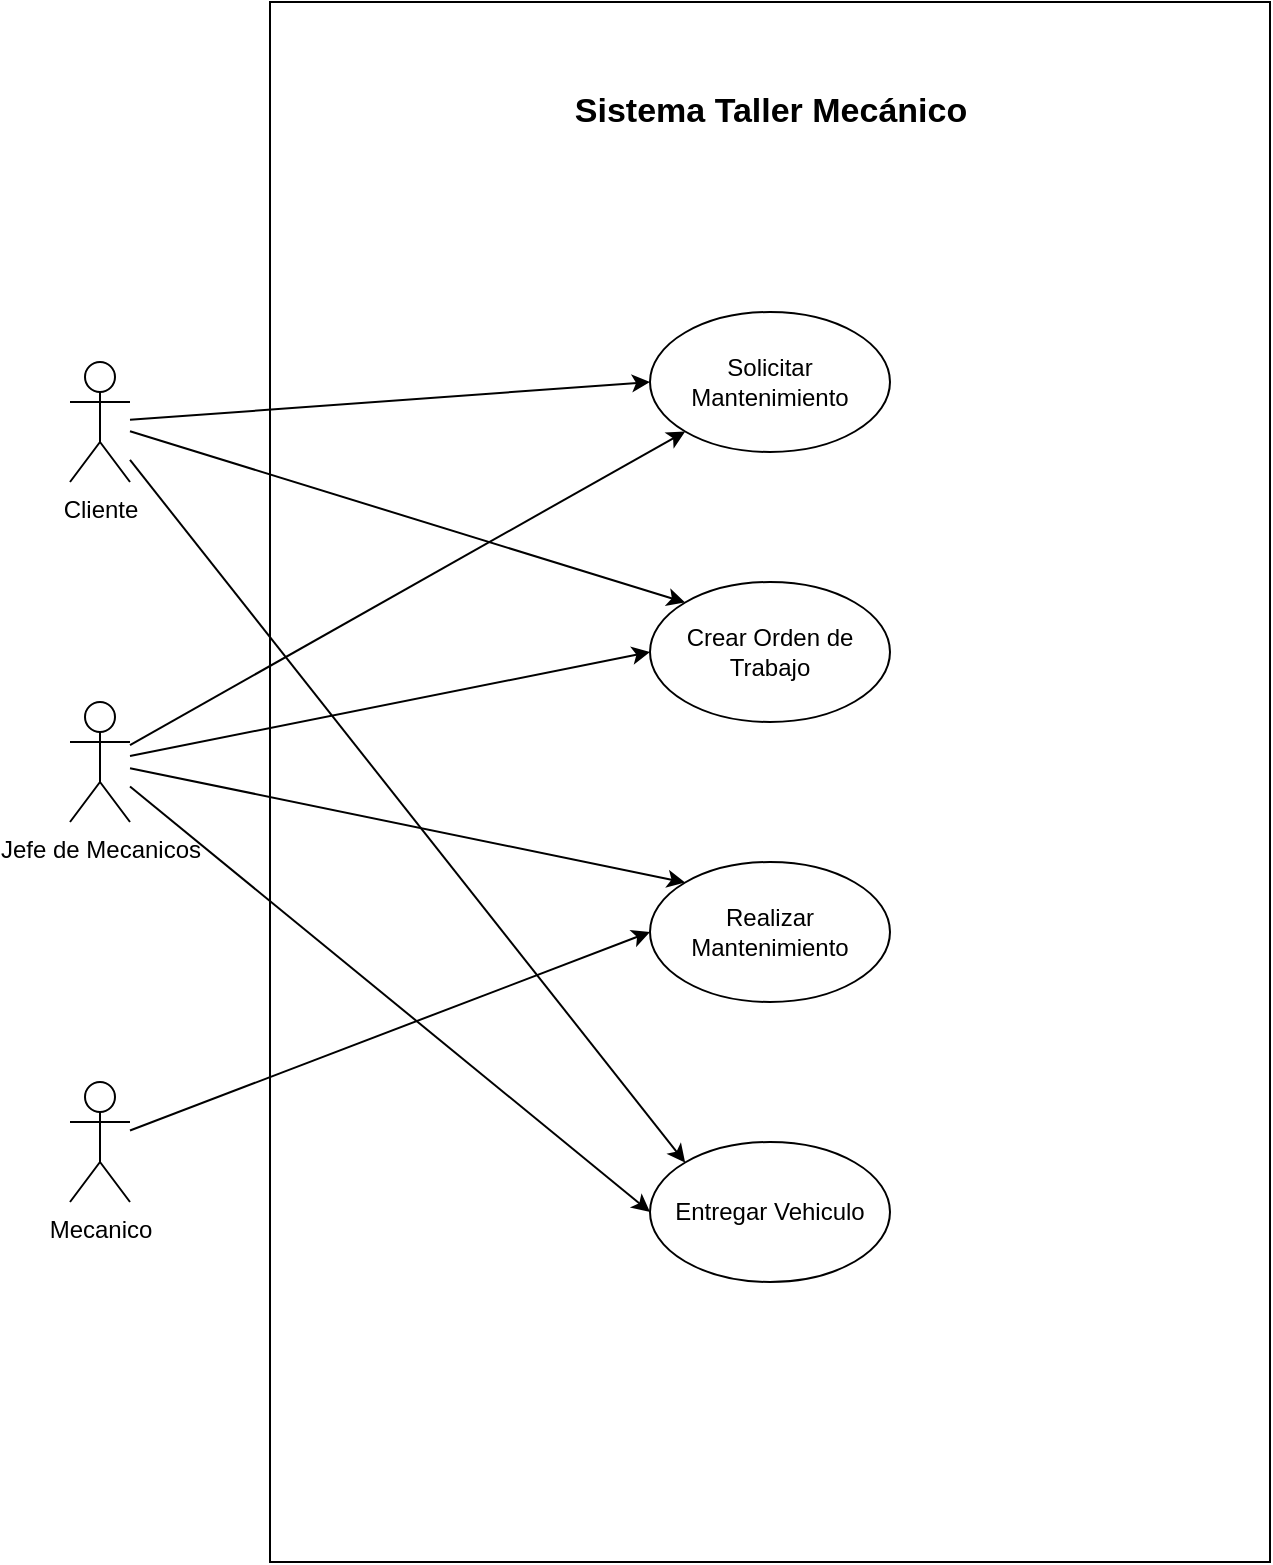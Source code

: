 <mxfile version="21.2.3" type="github" pages="6">
  <diagram name="Casos" id="586MupEyrvmrwecTrQfX">
    <mxGraphModel dx="1509" dy="838" grid="1" gridSize="10" guides="1" tooltips="1" connect="1" arrows="1" fold="1" page="1" pageScale="1" pageWidth="827" pageHeight="1169" math="0" shadow="0">
      <root>
        <mxCell id="0" />
        <mxCell id="1" parent="0" />
        <mxCell id="rgzDulKJyRHSZidNwUCB-2" value="" style="rounded=0;whiteSpace=wrap;html=1;" parent="1" vertex="1">
          <mxGeometry x="220" y="170" width="500" height="780" as="geometry" />
        </mxCell>
        <mxCell id="Q4p12Q5xEF1VDi6jMCLf-1" style="rounded=0;orthogonalLoop=1;jettySize=auto;html=1;entryX=0;entryY=0.5;entryDx=0;entryDy=0;" edge="1" parent="1" source="rgzDulKJyRHSZidNwUCB-3" target="rgzDulKJyRHSZidNwUCB-12">
          <mxGeometry relative="1" as="geometry" />
        </mxCell>
        <mxCell id="A1RD9FxKVBg3aLnsFcBt-1" style="edgeStyle=none;shape=connector;rounded=0;orthogonalLoop=1;jettySize=auto;html=1;entryX=0;entryY=0;entryDx=0;entryDy=0;labelBackgroundColor=default;strokeColor=default;fontFamily=Helvetica;fontSize=11;fontColor=default;endArrow=classic;" edge="1" parent="1" source="rgzDulKJyRHSZidNwUCB-3" target="rgzDulKJyRHSZidNwUCB-9">
          <mxGeometry relative="1" as="geometry" />
        </mxCell>
        <mxCell id="yL3uN5yYPMsYN4OD8-Ic-1" style="edgeStyle=none;shape=connector;rounded=0;orthogonalLoop=1;jettySize=auto;html=1;entryX=0;entryY=0;entryDx=0;entryDy=0;labelBackgroundColor=default;strokeColor=default;fontFamily=Helvetica;fontSize=11;fontColor=default;endArrow=classic;" edge="1" parent="1" source="rgzDulKJyRHSZidNwUCB-3" target="rgzDulKJyRHSZidNwUCB-13">
          <mxGeometry relative="1" as="geometry" />
        </mxCell>
        <mxCell id="rgzDulKJyRHSZidNwUCB-3" value="Cliente" style="shape=umlActor;verticalLabelPosition=bottom;verticalAlign=top;html=1;outlineConnect=0;" parent="1" vertex="1">
          <mxGeometry x="120" y="350" width="30" height="60" as="geometry" />
        </mxCell>
        <mxCell id="Q4p12Q5xEF1VDi6jMCLf-2" style="rounded=0;orthogonalLoop=1;jettySize=auto;html=1;entryX=0;entryY=1;entryDx=0;entryDy=0;" edge="1" parent="1" source="rgzDulKJyRHSZidNwUCB-6" target="rgzDulKJyRHSZidNwUCB-12">
          <mxGeometry relative="1" as="geometry" />
        </mxCell>
        <mxCell id="A1RD9FxKVBg3aLnsFcBt-2" style="edgeStyle=none;shape=connector;rounded=0;orthogonalLoop=1;jettySize=auto;html=1;entryX=0;entryY=0.5;entryDx=0;entryDy=0;labelBackgroundColor=default;strokeColor=default;fontFamily=Helvetica;fontSize=11;fontColor=default;endArrow=classic;" edge="1" parent="1" source="rgzDulKJyRHSZidNwUCB-6" target="rgzDulKJyRHSZidNwUCB-9">
          <mxGeometry relative="1" as="geometry" />
        </mxCell>
        <mxCell id="s4D7ojEAFHgqIUJUgK1O-1" style="edgeStyle=none;shape=connector;rounded=0;orthogonalLoop=1;jettySize=auto;html=1;entryX=0;entryY=0;entryDx=0;entryDy=0;labelBackgroundColor=default;strokeColor=default;fontFamily=Helvetica;fontSize=11;fontColor=default;endArrow=classic;" edge="1" parent="1" source="rgzDulKJyRHSZidNwUCB-6" target="rgzDulKJyRHSZidNwUCB-11">
          <mxGeometry relative="1" as="geometry" />
        </mxCell>
        <mxCell id="yL3uN5yYPMsYN4OD8-Ic-2" style="edgeStyle=none;shape=connector;rounded=0;orthogonalLoop=1;jettySize=auto;html=1;entryX=0;entryY=0.5;entryDx=0;entryDy=0;labelBackgroundColor=default;strokeColor=default;fontFamily=Helvetica;fontSize=11;fontColor=default;endArrow=classic;" edge="1" parent="1" source="rgzDulKJyRHSZidNwUCB-6" target="rgzDulKJyRHSZidNwUCB-13">
          <mxGeometry relative="1" as="geometry" />
        </mxCell>
        <mxCell id="rgzDulKJyRHSZidNwUCB-6" value="Jefe de Mecanicos" style="shape=umlActor;verticalLabelPosition=bottom;verticalAlign=top;html=1;outlineConnect=0;" parent="1" vertex="1">
          <mxGeometry x="120" y="520" width="30" height="60" as="geometry" />
        </mxCell>
        <mxCell id="s4D7ojEAFHgqIUJUgK1O-2" style="edgeStyle=none;shape=connector;rounded=0;orthogonalLoop=1;jettySize=auto;html=1;entryX=0;entryY=0.5;entryDx=0;entryDy=0;labelBackgroundColor=default;strokeColor=default;fontFamily=Helvetica;fontSize=11;fontColor=default;endArrow=classic;" edge="1" parent="1" source="rgzDulKJyRHSZidNwUCB-7" target="rgzDulKJyRHSZidNwUCB-11">
          <mxGeometry relative="1" as="geometry" />
        </mxCell>
        <mxCell id="rgzDulKJyRHSZidNwUCB-7" value="Mecanico" style="shape=umlActor;verticalLabelPosition=bottom;verticalAlign=top;html=1;outlineConnect=0;" parent="1" vertex="1">
          <mxGeometry x="120" y="710" width="30" height="60" as="geometry" />
        </mxCell>
        <mxCell id="rgzDulKJyRHSZidNwUCB-9" value="Crear Orden de Trabajo" style="ellipse;whiteSpace=wrap;html=1;" parent="1" vertex="1">
          <mxGeometry x="410" y="460" width="120" height="70" as="geometry" />
        </mxCell>
        <mxCell id="rgzDulKJyRHSZidNwUCB-11" value="Realizar Mantenimiento" style="ellipse;whiteSpace=wrap;html=1;" parent="1" vertex="1">
          <mxGeometry x="410" y="600" width="120" height="70" as="geometry" />
        </mxCell>
        <mxCell id="rgzDulKJyRHSZidNwUCB-12" value="Solicitar Mantenimiento" style="ellipse;whiteSpace=wrap;html=1;" parent="1" vertex="1">
          <mxGeometry x="410" y="325" width="120" height="70" as="geometry" />
        </mxCell>
        <mxCell id="rgzDulKJyRHSZidNwUCB-13" value="Entregar Vehiculo" style="ellipse;whiteSpace=wrap;html=1;" parent="1" vertex="1">
          <mxGeometry x="410" y="740" width="120" height="70" as="geometry" />
        </mxCell>
        <mxCell id="AFMKbB1Dm_9dv1B9jHw_-1" value="Sistema Taller Mecánico" style="text;html=1;align=center;verticalAlign=middle;resizable=0;points=[];autosize=1;strokeColor=none;fillColor=none;fontSize=17;fontStyle=1" parent="1" vertex="1">
          <mxGeometry x="360" y="210" width="220" height="30" as="geometry" />
        </mxCell>
      </root>
    </mxGraphModel>
  </diagram>
  <diagram id="zHqH_JdFTiQZQfXTxvkT" name="EspecificacionesCasos">
    <mxGraphModel dx="1509" dy="838" grid="1" gridSize="10" guides="1" tooltips="1" connect="1" arrows="1" fold="1" page="1" pageScale="1" pageWidth="1400" pageHeight="1000" math="0" shadow="0">
      <root>
        <mxCell id="0" />
        <mxCell id="1" parent="0" />
        <mxCell id="k6uNFYmACYP8tQYt7qYS-6" value="Caso de uso: Crear orden de trabajo" style="shape=table;startSize=30;container=1;collapsible=0;childLayout=tableLayout;strokeColor=default;fontSize=16;fontFamily=Helvetica;fontColor=#F7F7F7;fillColor=#050505;spacingLeft=10;spacingRight=10;" parent="1" vertex="1">
          <mxGeometry x="80" y="150" width="590" height="648" as="geometry" />
        </mxCell>
        <mxCell id="k6uNFYmACYP8tQYt7qYS-7" value="" style="shape=tableRow;horizontal=0;startSize=0;swimlaneHead=0;swimlaneBody=0;strokeColor=inherit;top=0;left=0;bottom=0;right=0;collapsible=0;dropTarget=0;fillColor=none;points=[[0,0.5],[1,0.5]];portConstraint=eastwest;fontSize=16;fontFamily=Helvetica;fontColor=default;spacingLeft=10;spacingRight=10;spacingTop=5;align=left;verticalAlign=top;" parent="k6uNFYmACYP8tQYt7qYS-6" vertex="1">
          <mxGeometry y="30" width="590" height="38" as="geometry" />
        </mxCell>
        <mxCell id="k6uNFYmACYP8tQYt7qYS-8" value="Id: 2" style="shape=partialRectangle;html=1;whiteSpace=wrap;connectable=0;strokeColor=inherit;overflow=hidden;fillColor=none;top=0;left=0;bottom=0;right=0;pointerEvents=1;fontSize=16;fontFamily=Helvetica;fontColor=default;align=left;spacingLeft=10;spacingRight=10;spacingTop=5;verticalAlign=top;" parent="k6uNFYmACYP8tQYt7qYS-7" vertex="1">
          <mxGeometry width="590" height="38" as="geometry">
            <mxRectangle width="590" height="38" as="alternateBounds" />
          </mxGeometry>
        </mxCell>
        <mxCell id="k6uNFYmACYP8tQYt7qYS-11" value="" style="shape=tableRow;horizontal=0;startSize=0;swimlaneHead=0;swimlaneBody=0;strokeColor=inherit;top=0;left=0;bottom=0;right=0;collapsible=0;dropTarget=0;fillColor=none;points=[[0,0.5],[1,0.5]];portConstraint=eastwest;fontSize=16;fontFamily=Helvetica;fontColor=default;align=left;spacingLeft=10;spacingRight=10;spacingTop=5;verticalAlign=top;" parent="k6uNFYmACYP8tQYt7qYS-6" vertex="1">
          <mxGeometry y="68" width="590" height="80" as="geometry" />
        </mxCell>
        <mxCell id="k6uNFYmACYP8tQYt7qYS-12" value="Descripción: &lt;br&gt;El Jefe de mecánicos ingresa toda la información necesaria para generar la orden de trabajo correspondiente a ese mantenimiento" style="shape=partialRectangle;html=1;whiteSpace=wrap;connectable=0;strokeColor=inherit;overflow=hidden;fillColor=none;top=0;left=0;bottom=0;right=0;pointerEvents=1;fontSize=16;fontFamily=Helvetica;fontColor=default;align=left;spacingLeft=10;spacingRight=10;spacingTop=5;verticalAlign=top;" parent="k6uNFYmACYP8tQYt7qYS-11" vertex="1">
          <mxGeometry width="590" height="80" as="geometry">
            <mxRectangle width="590" height="80" as="alternateBounds" />
          </mxGeometry>
        </mxCell>
        <mxCell id="k6uNFYmACYP8tQYt7qYS-15" value="" style="shape=tableRow;horizontal=0;startSize=0;swimlaneHead=0;swimlaneBody=0;strokeColor=inherit;top=0;left=0;bottom=0;right=0;collapsible=0;dropTarget=0;fillColor=none;points=[[0,0.5],[1,0.5]];portConstraint=eastwest;fontSize=16;fontFamily=Helvetica;fontColor=default;align=left;spacingLeft=10;spacingRight=10;spacingTop=5;verticalAlign=top;" parent="k6uNFYmACYP8tQYt7qYS-6" vertex="1">
          <mxGeometry y="148" width="590" height="60" as="geometry" />
        </mxCell>
        <mxCell id="k6uNFYmACYP8tQYt7qYS-16" value="Actores primarios: &lt;br&gt;Jefe de mecánicos, Cliente" style="shape=partialRectangle;html=1;whiteSpace=wrap;connectable=0;strokeColor=inherit;overflow=hidden;fillColor=none;top=0;left=0;bottom=0;right=0;pointerEvents=1;fontSize=16;fontFamily=Helvetica;fontColor=default;align=left;spacingLeft=10;spacingRight=10;spacingTop=5;verticalAlign=top;" parent="k6uNFYmACYP8tQYt7qYS-15" vertex="1">
          <mxGeometry width="590" height="60" as="geometry">
            <mxRectangle width="590" height="60" as="alternateBounds" />
          </mxGeometry>
        </mxCell>
        <mxCell id="k6uNFYmACYP8tQYt7qYS-19" style="shape=tableRow;horizontal=0;startSize=0;swimlaneHead=0;swimlaneBody=0;strokeColor=inherit;top=0;left=0;bottom=0;right=0;collapsible=0;dropTarget=0;fillColor=none;points=[[0,0.5],[1,0.5]];portConstraint=eastwest;fontSize=16;fontFamily=Helvetica;fontColor=default;align=left;spacingLeft=10;spacingRight=10;spacingTop=5;verticalAlign=top;" parent="k6uNFYmACYP8tQYt7qYS-6" vertex="1">
          <mxGeometry y="208" width="590" height="100" as="geometry" />
        </mxCell>
        <mxCell id="k6uNFYmACYP8tQYt7qYS-20" value="Precondiciones:&lt;br&gt;&lt;blockquote style=&quot;margin: 0 0 0 40px; border: none; padding: 0px;&quot;&gt;&lt;ol&gt;&lt;li&gt;El cliente ha traído su vehículo a la empresa&lt;/li&gt;&lt;li&gt;El Jefe de mecánicos ha revisado el vehículo&lt;/li&gt;&lt;/ol&gt;&lt;/blockquote&gt;" style="shape=partialRectangle;html=1;whiteSpace=wrap;connectable=0;strokeColor=inherit;overflow=hidden;fillColor=none;top=0;left=0;bottom=0;right=0;pointerEvents=1;fontSize=16;fontFamily=Helvetica;fontColor=default;align=left;spacingLeft=10;spacingRight=10;spacingTop=5;verticalAlign=top;" parent="k6uNFYmACYP8tQYt7qYS-19" vertex="1">
          <mxGeometry width="590" height="100" as="geometry">
            <mxRectangle width="590" height="100" as="alternateBounds" />
          </mxGeometry>
        </mxCell>
        <mxCell id="k6uNFYmACYP8tQYt7qYS-21" style="shape=tableRow;horizontal=0;startSize=0;swimlaneHead=0;swimlaneBody=0;strokeColor=inherit;top=0;left=0;bottom=0;right=0;collapsible=0;dropTarget=0;fillColor=none;points=[[0,0.5],[1,0.5]];portConstraint=eastwest;fontSize=16;fontFamily=Helvetica;fontColor=default;align=left;spacingLeft=10;spacingRight=10;spacingTop=5;verticalAlign=top;" parent="k6uNFYmACYP8tQYt7qYS-6" vertex="1">
          <mxGeometry y="308" width="590" height="150" as="geometry" />
        </mxCell>
        <mxCell id="k6uNFYmACYP8tQYt7qYS-22" value="Flujo Principal:&lt;br&gt;&lt;blockquote style=&quot;margin: 0 0 0 40px; border: none; padding: 0px;&quot;&gt;&lt;ol&gt;&lt;li&gt;Determinar tipo de mantenimiento&lt;/li&gt;&lt;li&gt;Ingresar datos del vehículo, cliente, los servicios, repuestos e insumos&lt;/li&gt;&lt;li&gt;Ingresar los mecánicos a realizar el mantenimiento&lt;/li&gt;&lt;li&gt;Pedir confirmación del cliente&lt;/li&gt;&lt;/ol&gt;&lt;/blockquote&gt;" style="shape=partialRectangle;html=1;whiteSpace=wrap;connectable=0;strokeColor=inherit;overflow=hidden;fillColor=none;top=0;left=0;bottom=0;right=0;pointerEvents=1;fontSize=16;fontFamily=Helvetica;fontColor=default;align=left;spacingLeft=10;spacingRight=10;spacingTop=5;verticalAlign=top;" parent="k6uNFYmACYP8tQYt7qYS-21" vertex="1">
          <mxGeometry width="590" height="150" as="geometry">
            <mxRectangle width="590" height="150" as="alternateBounds" />
          </mxGeometry>
        </mxCell>
        <mxCell id="k6uNFYmACYP8tQYt7qYS-23" style="shape=tableRow;horizontal=0;startSize=0;swimlaneHead=0;swimlaneBody=0;strokeColor=inherit;top=0;left=0;bottom=0;right=0;collapsible=0;dropTarget=0;fillColor=none;points=[[0,0.5],[1,0.5]];portConstraint=eastwest;fontSize=16;fontFamily=Helvetica;fontColor=default;align=left;spacingLeft=10;spacingRight=10;spacingTop=5;verticalAlign=top;" parent="k6uNFYmACYP8tQYt7qYS-6" vertex="1">
          <mxGeometry y="458" width="590" height="120" as="geometry" />
        </mxCell>
        <mxCell id="k6uNFYmACYP8tQYt7qYS-24" value="Postcondiciones:&lt;br&gt;&lt;blockquote style=&quot;margin: 0 0 0 40px; border: none; padding: 0px;&quot;&gt;&lt;ol&gt;&lt;li&gt;Se genera la orden de trabajo&lt;/li&gt;&lt;li&gt;Se almacena la orden de trabajo lista para su visualización en cualquier momento por cualquier usuario del sistema&lt;/li&gt;&lt;/ol&gt;&lt;/blockquote&gt;" style="shape=partialRectangle;html=1;whiteSpace=wrap;connectable=0;strokeColor=inherit;overflow=hidden;fillColor=none;top=0;left=0;bottom=0;right=0;pointerEvents=1;fontSize=16;fontFamily=Helvetica;fontColor=default;align=left;spacingLeft=10;spacingRight=10;spacingTop=5;verticalAlign=top;" parent="k6uNFYmACYP8tQYt7qYS-23" vertex="1">
          <mxGeometry width="590" height="120" as="geometry">
            <mxRectangle width="590" height="120" as="alternateBounds" />
          </mxGeometry>
        </mxCell>
        <mxCell id="OlKYxo5cxY-I0MlbpMLR-1" style="shape=tableRow;horizontal=0;startSize=0;swimlaneHead=0;swimlaneBody=0;strokeColor=inherit;top=0;left=0;bottom=0;right=0;collapsible=0;dropTarget=0;fillColor=none;points=[[0,0.5],[1,0.5]];portConstraint=eastwest;fontSize=16;fontFamily=Helvetica;fontColor=default;align=left;spacingLeft=10;spacingRight=10;spacingTop=5;verticalAlign=top;" parent="k6uNFYmACYP8tQYt7qYS-6" vertex="1">
          <mxGeometry y="578" width="590" height="70" as="geometry" />
        </mxCell>
        <mxCell id="OlKYxo5cxY-I0MlbpMLR-2" value="Flujos alternativos:&lt;br&gt;No hay mecánicos disponibles" style="shape=partialRectangle;html=1;whiteSpace=wrap;connectable=0;strokeColor=inherit;overflow=hidden;fillColor=none;top=0;left=0;bottom=0;right=0;pointerEvents=1;fontSize=16;fontFamily=Helvetica;fontColor=default;align=left;spacingLeft=10;spacingRight=10;spacingTop=5;verticalAlign=top;" parent="OlKYxo5cxY-I0MlbpMLR-1" vertex="1">
          <mxGeometry width="590" height="70" as="geometry">
            <mxRectangle width="590" height="70" as="alternateBounds" />
          </mxGeometry>
        </mxCell>
        <mxCell id="S3PidNej3U0RAhcZASz7-1" value="Caso de uso: Entregar orden de trabajo" style="shape=table;startSize=30;container=1;collapsible=0;childLayout=tableLayout;strokeColor=default;fontSize=16;fontFamily=Helvetica;fontColor=#F7F7F7;fillColor=#050505;spacingLeft=10;spacingRight=10;" vertex="1" parent="1">
          <mxGeometry x="740" y="150" width="590" height="620.0" as="geometry" />
        </mxCell>
        <mxCell id="S3PidNej3U0RAhcZASz7-2" value="" style="shape=tableRow;horizontal=0;startSize=0;swimlaneHead=0;swimlaneBody=0;strokeColor=inherit;top=0;left=0;bottom=0;right=0;collapsible=0;dropTarget=0;fillColor=none;points=[[0,0.5],[1,0.5]];portConstraint=eastwest;fontSize=16;fontFamily=Helvetica;fontColor=default;spacingLeft=10;spacingRight=10;spacingTop=5;align=left;verticalAlign=top;" vertex="1" parent="S3PidNej3U0RAhcZASz7-1">
          <mxGeometry y="30" width="590" height="40" as="geometry" />
        </mxCell>
        <mxCell id="S3PidNej3U0RAhcZASz7-3" value="Id: 4" style="shape=partialRectangle;html=1;whiteSpace=wrap;connectable=0;strokeColor=inherit;overflow=hidden;fillColor=none;top=0;left=0;bottom=0;right=0;pointerEvents=1;fontSize=16;fontFamily=Helvetica;fontColor=default;align=left;spacingLeft=10;spacingRight=10;spacingTop=5;verticalAlign=top;" vertex="1" parent="S3PidNej3U0RAhcZASz7-2">
          <mxGeometry width="590" height="40" as="geometry">
            <mxRectangle width="590" height="40" as="alternateBounds" />
          </mxGeometry>
        </mxCell>
        <mxCell id="S3PidNej3U0RAhcZASz7-4" value="" style="shape=tableRow;horizontal=0;startSize=0;swimlaneHead=0;swimlaneBody=0;strokeColor=inherit;top=0;left=0;bottom=0;right=0;collapsible=0;dropTarget=0;fillColor=none;points=[[0,0.5],[1,0.5]];portConstraint=eastwest;fontSize=16;fontFamily=Helvetica;fontColor=default;align=left;spacingLeft=10;spacingRight=10;spacingTop=5;verticalAlign=top;" vertex="1" parent="S3PidNej3U0RAhcZASz7-1">
          <mxGeometry y="70" width="590" height="82" as="geometry" />
        </mxCell>
        <mxCell id="S3PidNej3U0RAhcZASz7-5" value="Descripción: &lt;br&gt;El Jefe de mecánicos comunica al cliente que se realizó el mantenimiento para el recojo del vehículo" style="shape=partialRectangle;html=1;whiteSpace=wrap;connectable=0;strokeColor=inherit;overflow=hidden;fillColor=none;top=0;left=0;bottom=0;right=0;pointerEvents=1;fontSize=16;fontFamily=Helvetica;fontColor=default;align=left;spacingLeft=10;spacingRight=10;spacingTop=5;verticalAlign=top;" vertex="1" parent="S3PidNej3U0RAhcZASz7-4">
          <mxGeometry width="590" height="82" as="geometry">
            <mxRectangle width="590" height="82" as="alternateBounds" />
          </mxGeometry>
        </mxCell>
        <mxCell id="S3PidNej3U0RAhcZASz7-6" value="" style="shape=tableRow;horizontal=0;startSize=0;swimlaneHead=0;swimlaneBody=0;strokeColor=inherit;top=0;left=0;bottom=0;right=0;collapsible=0;dropTarget=0;fillColor=none;points=[[0,0.5],[1,0.5]];portConstraint=eastwest;fontSize=16;fontFamily=Helvetica;fontColor=default;align=left;spacingLeft=10;spacingRight=10;spacingTop=5;verticalAlign=top;" vertex="1" parent="S3PidNej3U0RAhcZASz7-1">
          <mxGeometry y="152" width="590" height="62" as="geometry" />
        </mxCell>
        <mxCell id="S3PidNej3U0RAhcZASz7-7" value="Actores primarios: &lt;br&gt;Jefe de mecánicos, Cliente" style="shape=partialRectangle;html=1;whiteSpace=wrap;connectable=0;strokeColor=inherit;overflow=hidden;fillColor=none;top=0;left=0;bottom=0;right=0;pointerEvents=1;fontSize=16;fontFamily=Helvetica;fontColor=default;align=left;spacingLeft=10;spacingRight=10;spacingTop=5;verticalAlign=top;" vertex="1" parent="S3PidNej3U0RAhcZASz7-6">
          <mxGeometry width="590" height="62" as="geometry">
            <mxRectangle width="590" height="62" as="alternateBounds" />
          </mxGeometry>
        </mxCell>
        <mxCell id="S3PidNej3U0RAhcZASz7-8" style="shape=tableRow;horizontal=0;startSize=0;swimlaneHead=0;swimlaneBody=0;strokeColor=inherit;top=0;left=0;bottom=0;right=0;collapsible=0;dropTarget=0;fillColor=none;points=[[0,0.5],[1,0.5]];portConstraint=eastwest;fontSize=16;fontFamily=Helvetica;fontColor=default;align=left;spacingLeft=10;spacingRight=10;spacingTop=5;verticalAlign=top;" vertex="1" parent="S3PidNej3U0RAhcZASz7-1">
          <mxGeometry y="214" width="590" height="84" as="geometry" />
        </mxCell>
        <mxCell id="S3PidNej3U0RAhcZASz7-9" value="Precondiciones:&lt;br&gt;&lt;blockquote style=&quot;margin: 0 0 0 40px; border: none; padding: 0px;&quot;&gt;&lt;ol&gt;&lt;li&gt;El mantenimiento ha concluido&lt;/li&gt;&lt;/ol&gt;&lt;/blockquote&gt;" style="shape=partialRectangle;html=1;whiteSpace=wrap;connectable=0;strokeColor=inherit;overflow=hidden;fillColor=none;top=0;left=0;bottom=0;right=0;pointerEvents=1;fontSize=16;fontFamily=Helvetica;fontColor=default;align=left;spacingLeft=10;spacingRight=10;spacingTop=5;verticalAlign=top;" vertex="1" parent="S3PidNej3U0RAhcZASz7-8">
          <mxGeometry width="590" height="84" as="geometry">
            <mxRectangle width="590" height="84" as="alternateBounds" />
          </mxGeometry>
        </mxCell>
        <mxCell id="S3PidNej3U0RAhcZASz7-10" style="shape=tableRow;horizontal=0;startSize=0;swimlaneHead=0;swimlaneBody=0;strokeColor=inherit;top=0;left=0;bottom=0;right=0;collapsible=0;dropTarget=0;fillColor=none;points=[[0,0.5],[1,0.5]];portConstraint=eastwest;fontSize=16;fontFamily=Helvetica;fontColor=default;align=left;spacingLeft=10;spacingRight=10;spacingTop=5;verticalAlign=top;" vertex="1" parent="S3PidNej3U0RAhcZASz7-1">
          <mxGeometry y="298" width="590" height="156" as="geometry" />
        </mxCell>
        <mxCell id="S3PidNej3U0RAhcZASz7-11" value="Flujo Principal:&lt;br&gt;&lt;blockquote style=&quot;margin: 0 0 0 40px; border: none; padding: 0px;&quot;&gt;&lt;ol&gt;&lt;li&gt;Comunicar al cliente la culminación del mantenimiento&lt;/li&gt;&lt;li&gt;Revisar mantenimiento&lt;/li&gt;&lt;li&gt;Si el mantenimiento no es conforme con la O.T.&lt;/li&gt;&lt;ol&gt;&lt;li&gt;Se manda a reproceso&lt;/li&gt;&lt;/ol&gt;&lt;/ol&gt;&lt;/blockquote&gt;" style="shape=partialRectangle;html=1;whiteSpace=wrap;connectable=0;strokeColor=inherit;overflow=hidden;fillColor=none;top=0;left=0;bottom=0;right=0;pointerEvents=1;fontSize=16;fontFamily=Helvetica;fontColor=default;align=left;spacingLeft=10;spacingRight=10;spacingTop=5;verticalAlign=top;" vertex="1" parent="S3PidNej3U0RAhcZASz7-10">
          <mxGeometry width="590" height="156" as="geometry">
            <mxRectangle width="590" height="156" as="alternateBounds" />
          </mxGeometry>
        </mxCell>
        <mxCell id="S3PidNej3U0RAhcZASz7-12" style="shape=tableRow;horizontal=0;startSize=0;swimlaneHead=0;swimlaneBody=0;strokeColor=inherit;top=0;left=0;bottom=0;right=0;collapsible=0;dropTarget=0;fillColor=none;points=[[0,0.5],[1,0.5]];portConstraint=eastwest;fontSize=16;fontFamily=Helvetica;fontColor=default;align=left;spacingLeft=10;spacingRight=10;spacingTop=5;verticalAlign=top;" vertex="1" parent="S3PidNej3U0RAhcZASz7-1">
          <mxGeometry y="454" width="590" height="84" as="geometry" />
        </mxCell>
        <mxCell id="S3PidNej3U0RAhcZASz7-13" value="Postcondiciones:&lt;br&gt;&lt;blockquote style=&quot;margin: 0 0 0 40px; border: none; padding: 0px;&quot;&gt;&lt;ol&gt;&lt;li&gt;Se devuelve el vehículo&lt;/li&gt;&lt;/ol&gt;&lt;/blockquote&gt;" style="shape=partialRectangle;html=1;whiteSpace=wrap;connectable=0;strokeColor=inherit;overflow=hidden;fillColor=none;top=0;left=0;bottom=0;right=0;pointerEvents=1;fontSize=16;fontFamily=Helvetica;fontColor=default;align=left;spacingLeft=10;spacingRight=10;spacingTop=5;verticalAlign=top;" vertex="1" parent="S3PidNej3U0RAhcZASz7-12">
          <mxGeometry width="590" height="84" as="geometry">
            <mxRectangle width="590" height="84" as="alternateBounds" />
          </mxGeometry>
        </mxCell>
        <mxCell id="S3PidNej3U0RAhcZASz7-14" style="shape=tableRow;horizontal=0;startSize=0;swimlaneHead=0;swimlaneBody=0;strokeColor=inherit;top=0;left=0;bottom=0;right=0;collapsible=0;dropTarget=0;fillColor=none;points=[[0,0.5],[1,0.5]];portConstraint=eastwest;fontSize=16;fontFamily=Helvetica;fontColor=default;align=left;spacingLeft=10;spacingRight=10;spacingTop=5;verticalAlign=top;" vertex="1" parent="S3PidNej3U0RAhcZASz7-1">
          <mxGeometry y="538" width="590" height="82" as="geometry" />
        </mxCell>
        <mxCell id="S3PidNej3U0RAhcZASz7-15" value="Flujos alternativos:&lt;br&gt;El reclamo es inválido&lt;br&gt;El cliente no quiere reproceso y se devuelve el dinero" style="shape=partialRectangle;html=1;whiteSpace=wrap;connectable=0;strokeColor=inherit;overflow=hidden;fillColor=none;top=0;left=0;bottom=0;right=0;pointerEvents=1;fontSize=16;fontFamily=Helvetica;fontColor=default;align=left;spacingLeft=10;spacingRight=10;spacingTop=5;verticalAlign=top;" vertex="1" parent="S3PidNej3U0RAhcZASz7-14">
          <mxGeometry width="590" height="82" as="geometry">
            <mxRectangle width="590" height="82" as="alternateBounds" />
          </mxGeometry>
        </mxCell>
      </root>
    </mxGraphModel>
  </diagram>
  <diagram id="Jurtts-9ZjTTFzDJZDoi" name="Actividades1">
    <mxGraphModel dx="1434" dy="796" grid="1" gridSize="10" guides="1" tooltips="1" connect="1" arrows="1" fold="1" page="1" pageScale="1" pageWidth="1400" pageHeight="1000" math="0" shadow="0">
      <root>
        <mxCell id="0" />
        <mxCell id="1" parent="0" />
        <mxCell id="86CwGYTfR40pzri5w0v3-1" value="Cliente" style="text;html=1;align=center;verticalAlign=middle;resizable=0;points=[];autosize=1;strokeColor=#EBC85E;fillColor=#fff2cc;perimeterSpacing=0;strokeWidth=4;" parent="1" vertex="1">
          <mxGeometry x="108.13" y="40" width="60" height="30" as="geometry" />
        </mxCell>
        <mxCell id="86CwGYTfR40pzri5w0v3-2" value="" style="endArrow=none;dashed=1;html=1;dashPattern=1 3;strokeWidth=2;rounded=0;" parent="1" edge="1">
          <mxGeometry width="50" height="50" relative="1" as="geometry">
            <mxPoint x="280" y="920" as="sourcePoint" />
            <mxPoint x="280.13" y="30" as="targetPoint" />
          </mxGeometry>
        </mxCell>
        <mxCell id="86CwGYTfR40pzri5w0v3-3" value="" style="ellipse;html=1;shape=startState;fillColor=#000000;strokeColor=#ff0000;" parent="1" vertex="1">
          <mxGeometry x="123.13" y="130" width="30" height="30" as="geometry" />
        </mxCell>
        <mxCell id="86CwGYTfR40pzri5w0v3-4" value="" style="edgeStyle=orthogonalEdgeStyle;html=1;verticalAlign=bottom;endArrow=open;endSize=8;strokeColor=#ff0000;rounded=0;entryX=0.5;entryY=0;entryDx=0;entryDy=0;" parent="1" source="86CwGYTfR40pzri5w0v3-3" target="86CwGYTfR40pzri5w0v3-5" edge="1">
          <mxGeometry relative="1" as="geometry">
            <mxPoint x="138.13" y="190" as="targetPoint" />
          </mxGeometry>
        </mxCell>
        <mxCell id="86CwGYTfR40pzri5w0v3-5" value="Detecta falla en su vehículo" style="html=1;whiteSpace=wrap;" parent="1" vertex="1">
          <mxGeometry x="70" y="200" width="136.25" height="50" as="geometry" />
        </mxCell>
        <mxCell id="86CwGYTfR40pzri5w0v3-6" value="Jefe de Mecánicos" style="text;html=1;align=center;verticalAlign=middle;resizable=0;points=[];autosize=1;strokeColor=#EBC85E;fillColor=#fff2cc;perimeterSpacing=0;strokeWidth=4;" parent="1" vertex="1">
          <mxGeometry x="426.26" y="40" width="120" height="30" as="geometry" />
        </mxCell>
        <mxCell id="86CwGYTfR40pzri5w0v3-8" value="Explica la falla" style="html=1;whiteSpace=wrap;" parent="1" vertex="1">
          <mxGeometry x="70" y="380" width="136.25" height="50" as="geometry" />
        </mxCell>
        <mxCell id="86CwGYTfR40pzri5w0v3-9" value="" style="edgeStyle=orthogonalEdgeStyle;html=1;verticalAlign=bottom;endArrow=open;endSize=8;strokeColor=#ff0000;rounded=0;entryX=0.5;entryY=0;entryDx=0;entryDy=0;exitX=0.5;exitY=1;exitDx=0;exitDy=0;" parent="1" source="86CwGYTfR40pzri5w0v3-5" target="hvhrTy0fcDZq8b7sIPeB-3" edge="1">
          <mxGeometry relative="1" as="geometry">
            <mxPoint x="148.13" y="302" as="targetPoint" />
            <mxPoint x="148.13" y="262" as="sourcePoint" />
          </mxGeometry>
        </mxCell>
        <mxCell id="86CwGYTfR40pzri5w0v3-11" value="" style="edgeStyle=orthogonalEdgeStyle;html=1;verticalAlign=bottom;endArrow=open;endSize=8;strokeColor=#ff0000;rounded=0;entryX=0;entryY=0.5;entryDx=0;entryDy=0;exitX=1;exitY=0.5;exitDx=0;exitDy=0;" parent="1" source="86CwGYTfR40pzri5w0v3-8" target="hvhrTy0fcDZq8b7sIPeB-7" edge="1">
          <mxGeometry relative="1" as="geometry">
            <mxPoint x="350.0" y="563.5" as="targetPoint" />
            <mxPoint x="418.14" y="488.5" as="sourcePoint" />
          </mxGeometry>
        </mxCell>
        <mxCell id="gKQaq_eN1SZAiu02C3AS-1" value="Mecánico" style="text;html=1;align=center;verticalAlign=middle;resizable=0;points=[];autosize=1;strokeColor=#EBC85E;fillColor=#fff2cc;perimeterSpacing=0;strokeWidth=4;" parent="1" vertex="1">
          <mxGeometry x="870" y="40" width="70" height="30" as="geometry" />
        </mxCell>
        <mxCell id="gKQaq_eN1SZAiu02C3AS-2" value="" style="endArrow=none;dashed=1;html=1;dashPattern=1 3;strokeWidth=2;rounded=0;" parent="1" edge="1">
          <mxGeometry width="50" height="50" relative="1" as="geometry">
            <mxPoint x="718" y="920" as="sourcePoint" />
            <mxPoint x="720.13" y="20" as="targetPoint" />
          </mxGeometry>
        </mxCell>
        <mxCell id="hvhrTy0fcDZq8b7sIPeB-1" value="" style="endArrow=none;dashed=1;html=1;dashPattern=1 3;strokeWidth=2;rounded=0;" parent="1" edge="1">
          <mxGeometry width="50" height="50" relative="1" as="geometry">
            <mxPoint x="1050" y="920" as="sourcePoint" />
            <mxPoint x="1050.13" y="30" as="targetPoint" />
          </mxGeometry>
        </mxCell>
        <mxCell id="hvhrTy0fcDZq8b7sIPeB-2" value="Sistema" style="text;html=1;align=center;verticalAlign=middle;resizable=0;points=[];autosize=1;strokeColor=#EBC85E;fillColor=#fff2cc;perimeterSpacing=0;strokeWidth=4;" parent="1" vertex="1">
          <mxGeometry x="1200" y="40" width="70" height="30" as="geometry" />
        </mxCell>
        <mxCell id="hvhrTy0fcDZq8b7sIPeB-3" value="Acude al taller con su vehículo" style="html=1;whiteSpace=wrap;" parent="1" vertex="1">
          <mxGeometry x="70" y="290" width="136.25" height="50" as="geometry" />
        </mxCell>
        <mxCell id="hvhrTy0fcDZq8b7sIPeB-4" value="" style="edgeStyle=orthogonalEdgeStyle;html=1;verticalAlign=bottom;endArrow=open;endSize=8;strokeColor=#ff0000;rounded=0;exitX=0.5;exitY=1;exitDx=0;exitDy=0;" parent="1" source="hvhrTy0fcDZq8b7sIPeB-3" target="86CwGYTfR40pzri5w0v3-8" edge="1">
          <mxGeometry relative="1" as="geometry">
            <mxPoint x="148" y="421" as="targetPoint" />
            <mxPoint x="138.125" y="431" as="sourcePoint" />
          </mxGeometry>
        </mxCell>
        <mxCell id="hvhrTy0fcDZq8b7sIPeB-7" value="Revisa el vehículo" style="html=1;whiteSpace=wrap;" parent="1" vertex="1">
          <mxGeometry x="426.26" y="380" width="136.25" height="50" as="geometry" />
        </mxCell>
        <mxCell id="hvhrTy0fcDZq8b7sIPeB-9" value="" style="edgeStyle=orthogonalEdgeStyle;html=1;verticalAlign=bottom;endArrow=open;endSize=8;strokeColor=#ff0000;rounded=0;exitX=0.5;exitY=1;exitDx=0;exitDy=0;entryX=0.5;entryY=0;entryDx=0;entryDy=0;" parent="1" source="hvhrTy0fcDZq8b7sIPeB-7" target="MvefUZuu8n_sZgJNpKvb-1" edge="1">
          <mxGeometry relative="1" as="geometry">
            <mxPoint x="494.38" y="500" as="targetPoint" />
            <mxPoint x="148" y="350" as="sourcePoint" />
          </mxGeometry>
        </mxCell>
        <mxCell id="MvefUZuu8n_sZgJNpKvb-1" value="" style="ellipse;html=1;shape=endState;fillColor=#000000;strokeColor=#ff0000;fontFamily=Helvetica;fontSize=11;fontColor=default;" parent="1" vertex="1">
          <mxGeometry x="479.38" y="485" width="30" height="30" as="geometry" />
        </mxCell>
      </root>
    </mxGraphModel>
  </diagram>
  <diagram id="7CRskAyl88_WsKV1ja0X" name="Actividades2">
    <mxGraphModel dx="1434" dy="796" grid="1" gridSize="10" guides="1" tooltips="1" connect="1" arrows="1" fold="1" page="1" pageScale="1" pageWidth="1400" pageHeight="1000" math="0" shadow="0">
      <root>
        <mxCell id="0" />
        <mxCell id="1" parent="0" />
        <mxCell id="aL-2yjDl8XFU5EHvbbCZ-1" value="Cliente" style="text;html=1;align=center;verticalAlign=middle;resizable=0;points=[];autosize=1;strokeColor=#EBC85E;fillColor=#fff2cc;perimeterSpacing=0;strokeWidth=4;" parent="1" vertex="1">
          <mxGeometry x="108.13" y="40" width="60" height="30" as="geometry" />
        </mxCell>
        <mxCell id="aL-2yjDl8XFU5EHvbbCZ-2" value="" style="endArrow=none;dashed=1;html=1;dashPattern=1 3;strokeWidth=2;rounded=0;" parent="1" edge="1">
          <mxGeometry width="50" height="50" relative="1" as="geometry">
            <mxPoint x="280" y="1950" as="sourcePoint" />
            <mxPoint x="280.13" y="30" as="targetPoint" />
          </mxGeometry>
        </mxCell>
        <mxCell id="aL-2yjDl8XFU5EHvbbCZ-3" value="" style="ellipse;html=1;shape=startState;fillColor=#000000;strokeColor=#ff0000;" parent="1" vertex="1">
          <mxGeometry x="479.38" y="110" width="30" height="30" as="geometry" />
        </mxCell>
        <mxCell id="aL-2yjDl8XFU5EHvbbCZ-4" value="" style="edgeStyle=orthogonalEdgeStyle;html=1;verticalAlign=bottom;endArrow=open;endSize=8;strokeColor=#ff0000;rounded=0;entryX=0.5;entryY=0;entryDx=0;entryDy=0;" parent="1" source="aL-2yjDl8XFU5EHvbbCZ-3" target="aL-2yjDl8XFU5EHvbbCZ-10" edge="1">
          <mxGeometry relative="1" as="geometry">
            <mxPoint x="494.375" y="180" as="targetPoint" />
          </mxGeometry>
        </mxCell>
        <mxCell id="aL-2yjDl8XFU5EHvbbCZ-6" value="Jefe de Mecánicos" style="text;html=1;align=center;verticalAlign=middle;resizable=0;points=[];autosize=1;strokeColor=#EBC85E;fillColor=#fff2cc;perimeterSpacing=0;strokeWidth=4;" parent="1" vertex="1">
          <mxGeometry x="426.26" y="40" width="120" height="30" as="geometry" />
        </mxCell>
        <mxCell id="aL-2yjDl8XFU5EHvbbCZ-10" value="Determina tipo mant." style="rhombus;whiteSpace=wrap;html=1;" parent="1" vertex="1">
          <mxGeometry x="424.38" y="180" width="140" height="105" as="geometry" />
        </mxCell>
        <mxCell id="aL-2yjDl8XFU5EHvbbCZ-11" value="case (preventivo)" style="edgeStyle=orthogonalEdgeStyle;html=1;verticalAlign=bottom;endArrow=open;endSize=8;strokeColor=#ff0000;rounded=0;entryX=0.5;entryY=0;entryDx=0;entryDy=0;exitX=0;exitY=0.5;exitDx=0;exitDy=0;" parent="1" source="aL-2yjDl8XFU5EHvbbCZ-10" target="aL-2yjDl8XFU5EHvbbCZ-14" edge="1">
          <mxGeometry relative="1" as="geometry">
            <mxPoint x="417.63" y="334" as="targetPoint" />
            <mxPoint x="418" y="284" as="sourcePoint" />
          </mxGeometry>
        </mxCell>
        <mxCell id="aL-2yjDl8XFU5EHvbbCZ-12" value="case (correctivo)" style="edgeStyle=orthogonalEdgeStyle;html=1;verticalAlign=bottom;endArrow=open;endSize=8;strokeColor=#ff0000;rounded=0;exitX=1;exitY=0.5;exitDx=0;exitDy=0;" parent="1" source="aL-2yjDl8XFU5EHvbbCZ-10" target="aL-2yjDl8XFU5EHvbbCZ-13" edge="1">
          <mxGeometry relative="1" as="geometry">
            <mxPoint x="427.63" y="344" as="targetPoint" />
            <mxPoint x="427.63" y="294" as="sourcePoint" />
          </mxGeometry>
        </mxCell>
        <mxCell id="aL-2yjDl8XFU5EHvbbCZ-13" value="Abre menu mant. correctivo" style="html=1;whiteSpace=wrap;" parent="1" vertex="1">
          <mxGeometry x="518.13" y="346.5" width="136.25" height="50" as="geometry" />
        </mxCell>
        <mxCell id="aL-2yjDl8XFU5EHvbbCZ-14" value="Abre menu mant. preventivo" style="html=1;whiteSpace=wrap;" parent="1" vertex="1">
          <mxGeometry x="340" y="346.5" width="136.25" height="50" as="geometry" />
        </mxCell>
        <mxCell id="aL-2yjDl8XFU5EHvbbCZ-15" value="Ingresa datos del vehículo" style="html=1;whiteSpace=wrap;" parent="1" vertex="1">
          <mxGeometry x="418.13" y="476.5" width="136.25" height="50" as="geometry" />
        </mxCell>
        <mxCell id="aL-2yjDl8XFU5EHvbbCZ-16" value="" style="edgeStyle=orthogonalEdgeStyle;html=1;verticalAlign=bottom;endArrow=open;endSize=8;strokeColor=#ff0000;rounded=0;entryX=0.5;entryY=0;entryDx=0;entryDy=0;exitX=0.5;exitY=1;exitDx=0;exitDy=0;" parent="1" source="aL-2yjDl8XFU5EHvbbCZ-14" target="aL-2yjDl8XFU5EHvbbCZ-15" edge="1">
          <mxGeometry relative="1" as="geometry">
            <mxPoint x="148.13" y="216.5" as="targetPoint" />
            <mxPoint x="148.13" y="166.5" as="sourcePoint" />
          </mxGeometry>
        </mxCell>
        <mxCell id="aL-2yjDl8XFU5EHvbbCZ-17" value="" style="edgeStyle=orthogonalEdgeStyle;html=1;verticalAlign=bottom;endArrow=open;endSize=8;strokeColor=#ff0000;rounded=0;exitX=0.5;exitY=1;exitDx=0;exitDy=0;entryX=0.558;entryY=0;entryDx=0;entryDy=0;entryPerimeter=0;" parent="1" source="aL-2yjDl8XFU5EHvbbCZ-13" target="aL-2yjDl8XFU5EHvbbCZ-15" edge="1">
          <mxGeometry relative="1" as="geometry">
            <mxPoint x="488.13" y="456.5" as="targetPoint" />
            <mxPoint x="427.13" y="406.5" as="sourcePoint" />
          </mxGeometry>
        </mxCell>
        <mxCell id="aL-2yjDl8XFU5EHvbbCZ-18" value="Ingresa repuestos a consumir" style="html=1;whiteSpace=wrap;" parent="1" vertex="1">
          <mxGeometry x="418.13" y="875" width="136.25" height="50" as="geometry" />
        </mxCell>
        <mxCell id="aL-2yjDl8XFU5EHvbbCZ-19" value="Ingresa insumos a consumir" style="html=1;whiteSpace=wrap;" parent="1" vertex="1">
          <mxGeometry x="418.13" y="1034.5" width="136.25" height="50" as="geometry" />
        </mxCell>
        <mxCell id="aL-2yjDl8XFU5EHvbbCZ-20" value="" style="edgeStyle=orthogonalEdgeStyle;html=1;verticalAlign=bottom;endArrow=open;endSize=8;strokeColor=#ff0000;rounded=0;entryX=0.5;entryY=0;entryDx=0;entryDy=0;exitX=0.5;exitY=1;exitDx=0;exitDy=0;" parent="1" source="aL-2yjDl8XFU5EHvbbCZ-18" target="aL-2yjDl8XFU5EHvbbCZ-25" edge="1">
          <mxGeometry relative="1" as="geometry">
            <mxPoint x="496.26" y="992" as="targetPoint" />
            <mxPoint x="486.13" y="940" as="sourcePoint" />
            <Array as="points">
              <mxPoint x="486" y="985" />
              <mxPoint x="120" y="985" />
            </Array>
          </mxGeometry>
        </mxCell>
        <mxCell id="aL-2yjDl8XFU5EHvbbCZ-21" value="" style="edgeStyle=orthogonalEdgeStyle;html=1;verticalAlign=bottom;endArrow=open;endSize=8;strokeColor=#ff0000;rounded=0;entryX=0.5;entryY=0;entryDx=0;entryDy=0;exitX=0;exitY=0.5;exitDx=0;exitDy=0;" parent="1" source="aL-2yjDl8XFU5EHvbbCZ-30" target="aL-2yjDl8XFU5EHvbbCZ-22" edge="1">
          <mxGeometry relative="1" as="geometry">
            <mxPoint x="196.25" y="692.5" as="targetPoint" />
            <mxPoint x="216" y="432.5" as="sourcePoint" />
          </mxGeometry>
        </mxCell>
        <mxCell id="aL-2yjDl8XFU5EHvbbCZ-22" value="Cliente trajo todos los repuestos necesarios" style="rhombus;whiteSpace=wrap;html=1;" parent="1" vertex="1">
          <mxGeometry x="40" y="847.5" width="160" height="105" as="geometry" />
        </mxCell>
        <mxCell id="aL-2yjDl8XFU5EHvbbCZ-23" value="No" style="edgeStyle=orthogonalEdgeStyle;html=1;verticalAlign=bottom;endArrow=open;endSize=8;strokeColor=#ff0000;rounded=0;entryX=0;entryY=0.5;entryDx=0;entryDy=0;exitX=1;exitY=0.5;exitDx=0;exitDy=0;" parent="1" source="aL-2yjDl8XFU5EHvbbCZ-22" target="aL-2yjDl8XFU5EHvbbCZ-18" edge="1">
          <mxGeometry x="-0.912" y="5" relative="1" as="geometry">
            <mxPoint x="360.0" y="835" as="targetPoint" />
            <mxPoint x="216" y="835" as="sourcePoint" />
            <mxPoint as="offset" />
          </mxGeometry>
        </mxCell>
        <mxCell id="aL-2yjDl8XFU5EHvbbCZ-24" value="Si" style="edgeStyle=orthogonalEdgeStyle;html=1;verticalAlign=bottom;endArrow=open;endSize=8;strokeColor=#ff0000;rounded=0;entryX=0.5;entryY=0;entryDx=0;entryDy=0;exitX=0.5;exitY=1;exitDx=0;exitDy=0;" parent="1" source="aL-2yjDl8XFU5EHvbbCZ-22" target="aL-2yjDl8XFU5EHvbbCZ-25" edge="1">
          <mxGeometry relative="1" as="geometry">
            <mxPoint x="428" y="910" as="targetPoint" />
            <mxPoint x="200" y="910" as="sourcePoint" />
          </mxGeometry>
        </mxCell>
        <mxCell id="aL-2yjDl8XFU5EHvbbCZ-25" value="Cliente trajo todos los insumos necesarios" style="rhombus;whiteSpace=wrap;html=1;" parent="1" vertex="1">
          <mxGeometry x="40" y="1007" width="160" height="105" as="geometry" />
        </mxCell>
        <mxCell id="aL-2yjDl8XFU5EHvbbCZ-26" value="No" style="edgeStyle=orthogonalEdgeStyle;html=1;verticalAlign=bottom;endArrow=open;endSize=8;strokeColor=#ff0000;rounded=0;entryX=0;entryY=0.5;entryDx=0;entryDy=0;exitX=1;exitY=0.5;exitDx=0;exitDy=0;" parent="1" source="aL-2yjDl8XFU5EHvbbCZ-25" target="aL-2yjDl8XFU5EHvbbCZ-19" edge="1">
          <mxGeometry x="-0.912" y="3" relative="1" as="geometry">
            <mxPoint x="428" y="932" as="targetPoint" />
            <mxPoint x="200" y="932" as="sourcePoint" />
            <mxPoint y="1" as="offset" />
          </mxGeometry>
        </mxCell>
        <mxCell id="aL-2yjDl8XFU5EHvbbCZ-27" value="Si" style="edgeStyle=orthogonalEdgeStyle;html=1;verticalAlign=bottom;endArrow=open;endSize=8;strokeColor=#ff0000;rounded=0;entryX=0;entryY=0.5;entryDx=0;entryDy=0;exitX=0.5;exitY=1;exitDx=0;exitDy=0;" parent="1" source="aL-2yjDl8XFU5EHvbbCZ-25" target="aL-2yjDl8XFU5EHvbbCZ-28" edge="1">
          <mxGeometry x="-0.856" relative="1" as="geometry">
            <mxPoint x="130" y="1017" as="targetPoint" />
            <mxPoint x="130" y="985" as="sourcePoint" />
            <mxPoint as="offset" />
          </mxGeometry>
        </mxCell>
        <mxCell id="aL-2yjDl8XFU5EHvbbCZ-28" value="Hace clic en mecanicos disponibles" style="html=1;whiteSpace=wrap;" parent="1" vertex="1">
          <mxGeometry x="418.13" y="1137" width="136.25" height="50" as="geometry" />
        </mxCell>
        <mxCell id="aL-2yjDl8XFU5EHvbbCZ-29" value="" style="edgeStyle=orthogonalEdgeStyle;html=1;verticalAlign=bottom;endArrow=open;endSize=8;strokeColor=#ff0000;rounded=0;entryX=0.5;entryY=0;entryDx=0;entryDy=0;exitX=0.5;exitY=1;exitDx=0;exitDy=0;" parent="1" source="aL-2yjDl8XFU5EHvbbCZ-19" target="aL-2yjDl8XFU5EHvbbCZ-28" edge="1">
          <mxGeometry relative="1" as="geometry">
            <mxPoint x="496" y="1045" as="targetPoint" />
            <mxPoint x="496" y="957" as="sourcePoint" />
          </mxGeometry>
        </mxCell>
        <mxCell id="aL-2yjDl8XFU5EHvbbCZ-30" value="Ingresa servicios a consumir" style="html=1;whiteSpace=wrap;" parent="1" vertex="1">
          <mxGeometry x="418.13" y="770" width="136.25" height="50" as="geometry" />
        </mxCell>
        <mxCell id="aL-2yjDl8XFU5EHvbbCZ-31" value="" style="edgeStyle=orthogonalEdgeStyle;html=1;verticalAlign=bottom;endArrow=open;endSize=8;strokeColor=#ff0000;rounded=0;entryX=0.5;entryY=0;entryDx=0;entryDy=0;exitX=0.5;exitY=1;exitDx=0;exitDy=0;" parent="1" source="aL-2yjDl8XFU5EHvbbCZ-41" target="aL-2yjDl8XFU5EHvbbCZ-30" edge="1">
          <mxGeometry relative="1" as="geometry">
            <mxPoint x="496" y="600.5" as="targetPoint" />
            <mxPoint x="486" y="640" as="sourcePoint" />
          </mxGeometry>
        </mxCell>
        <mxCell id="aL-2yjDl8XFU5EHvbbCZ-32" value="Mecánico" style="text;html=1;align=center;verticalAlign=middle;resizable=0;points=[];autosize=1;strokeColor=#EBC85E;fillColor=#fff2cc;perimeterSpacing=0;strokeWidth=4;" parent="1" vertex="1">
          <mxGeometry x="870" y="40" width="70" height="30" as="geometry" />
        </mxCell>
        <mxCell id="aL-2yjDl8XFU5EHvbbCZ-33" value="" style="endArrow=none;dashed=1;html=1;dashPattern=1 3;strokeWidth=2;rounded=0;" parent="1" edge="1">
          <mxGeometry width="50" height="50" relative="1" as="geometry">
            <mxPoint x="720" y="1940" as="sourcePoint" />
            <mxPoint x="720.13" y="20" as="targetPoint" />
          </mxGeometry>
        </mxCell>
        <mxCell id="aL-2yjDl8XFU5EHvbbCZ-40" value="" style="edgeStyle=orthogonalEdgeStyle;html=1;verticalAlign=bottom;endArrow=open;endSize=8;strokeColor=#ff0000;rounded=0;entryX=0.5;entryY=0;entryDx=0;entryDy=0;exitX=0.5;exitY=1;exitDx=0;exitDy=0;" parent="1" target="geNMaAk5VYkW1OxJiRLF-5" edge="1">
          <mxGeometry relative="1" as="geometry">
            <mxPoint x="486" y="656.5" as="targetPoint" />
            <mxPoint x="486" y="526.5" as="sourcePoint" />
          </mxGeometry>
        </mxCell>
        <mxCell id="aL-2yjDl8XFU5EHvbbCZ-41" value="Ingresa tipo de cliente" style="html=1;whiteSpace=wrap;" parent="1" vertex="1">
          <mxGeometry x="418.13" y="680" width="136.25" height="50" as="geometry" />
        </mxCell>
        <mxCell id="G5QvSbJcY5ASlBXviPdD-5" style="edgeStyle=orthogonalEdgeStyle;shape=connector;rounded=0;orthogonalLoop=1;jettySize=auto;html=1;entryX=0.5;entryY=0;entryDx=0;entryDy=0;labelBackgroundColor=default;strokeColor=#ff0000;fontFamily=Helvetica;fontSize=11;fontColor=default;endArrow=open;endSize=8;" parent="1" source="aL-2yjDl8XFU5EHvbbCZ-42" target="G5QvSbJcY5ASlBXviPdD-1" edge="1">
          <mxGeometry relative="1" as="geometry" />
        </mxCell>
        <mxCell id="aL-2yjDl8XFU5EHvbbCZ-42" value="Ingresa mecánicos" style="html=1;whiteSpace=wrap;" parent="1" vertex="1">
          <mxGeometry x="418.12" y="1260" width="136.25" height="50" as="geometry" />
        </mxCell>
        <mxCell id="aL-2yjDl8XFU5EHvbbCZ-43" value="" style="endArrow=none;dashed=1;html=1;dashPattern=1 3;strokeWidth=2;rounded=0;" parent="1" edge="1">
          <mxGeometry width="50" height="50" relative="1" as="geometry">
            <mxPoint x="1049" y="1930" as="sourcePoint" />
            <mxPoint x="1050.13" y="30" as="targetPoint" />
          </mxGeometry>
        </mxCell>
        <mxCell id="aL-2yjDl8XFU5EHvbbCZ-44" value="Sistema" style="text;html=1;align=center;verticalAlign=middle;resizable=0;points=[];autosize=1;strokeColor=#EBC85E;fillColor=#fff2cc;perimeterSpacing=0;strokeWidth=4;" parent="1" vertex="1">
          <mxGeometry x="1200" y="40" width="70" height="30" as="geometry" />
        </mxCell>
        <mxCell id="aL-2yjDl8XFU5EHvbbCZ-49" value="Genera orden de trabajo" style="html=1;whiteSpace=wrap;" parent="1" vertex="1">
          <mxGeometry x="1166.88" y="1460" width="136.25" height="50" as="geometry" />
        </mxCell>
        <mxCell id="el4LYrOBFtBKdvgVpYAP-2" style="edgeStyle=orthogonalEdgeStyle;shape=connector;rounded=0;orthogonalLoop=1;jettySize=auto;html=1;entryX=0.5;entryY=0;entryDx=0;entryDy=0;labelBackgroundColor=default;strokeColor=#ff0000;fontFamily=Helvetica;fontSize=11;fontColor=default;endArrow=open;endSize=8;" parent="1" source="aL-2yjDl8XFU5EHvbbCZ-51" target="el4LYrOBFtBKdvgVpYAP-1" edge="1">
          <mxGeometry relative="1" as="geometry" />
        </mxCell>
        <mxCell id="aL-2yjDl8XFU5EHvbbCZ-51" value="Almacena orden de trabajo" style="html=1;whiteSpace=wrap;" parent="1" vertex="1">
          <mxGeometry x="1166.88" y="1560" width="136.25" height="50" as="geometry" />
        </mxCell>
        <mxCell id="aL-2yjDl8XFU5EHvbbCZ-52" value="" style="edgeStyle=orthogonalEdgeStyle;html=1;verticalAlign=bottom;endArrow=open;endSize=8;strokeColor=#ff0000;rounded=0;exitX=0.5;exitY=1;exitDx=0;exitDy=0;" parent="1" source="aL-2yjDl8XFU5EHvbbCZ-49" target="aL-2yjDl8XFU5EHvbbCZ-51" edge="1">
          <mxGeometry relative="1" as="geometry">
            <mxPoint x="496" y="1470" as="targetPoint" />
            <mxPoint x="496" y="1423.5" as="sourcePoint" />
          </mxGeometry>
        </mxCell>
        <mxCell id="aL-2yjDl8XFU5EHvbbCZ-53" value="" style="edgeStyle=orthogonalEdgeStyle;html=1;verticalAlign=bottom;endArrow=open;endSize=8;strokeColor=#ff0000;rounded=0;exitX=0.5;exitY=1;exitDx=0;exitDy=0;entryX=0.5;entryY=0;entryDx=0;entryDy=0;" parent="1" source="aL-2yjDl8XFU5EHvbbCZ-54" target="aL-2yjDl8XFU5EHvbbCZ-42" edge="1">
          <mxGeometry relative="1" as="geometry">
            <mxPoint x="486.255" y="1253.5" as="targetPoint" />
            <mxPoint x="496" y="1094.5" as="sourcePoint" />
          </mxGeometry>
        </mxCell>
        <mxCell id="aL-2yjDl8XFU5EHvbbCZ-54" value="Muestra lista de mecánicos disponibles y sus horarios" style="html=1;whiteSpace=wrap;" parent="1" vertex="1">
          <mxGeometry x="1166.87" y="1137" width="136.25" height="50" as="geometry" />
        </mxCell>
        <mxCell id="aL-2yjDl8XFU5EHvbbCZ-55" value="" style="edgeStyle=orthogonalEdgeStyle;html=1;verticalAlign=bottom;endArrow=open;endSize=8;strokeColor=#ff0000;rounded=0;entryX=0;entryY=0.5;entryDx=0;entryDy=0;exitX=1;exitY=0.5;exitDx=0;exitDy=0;" parent="1" source="aL-2yjDl8XFU5EHvbbCZ-28" target="aL-2yjDl8XFU5EHvbbCZ-54" edge="1">
          <mxGeometry relative="1" as="geometry">
            <mxPoint x="496" y="1146.5" as="targetPoint" />
            <mxPoint x="496" y="1094.5" as="sourcePoint" />
          </mxGeometry>
        </mxCell>
        <mxCell id="el4LYrOBFtBKdvgVpYAP-1" value="" style="ellipse;html=1;shape=endState;fillColor=#000000;strokeColor=#ff0000;fontFamily=Helvetica;fontSize=11;fontColor=default;" parent="1" vertex="1">
          <mxGeometry x="1220" y="1660" width="30" height="30" as="geometry" />
        </mxCell>
        <mxCell id="geNMaAk5VYkW1OxJiRLF-8" style="edgeStyle=orthogonalEdgeStyle;shape=connector;rounded=0;orthogonalLoop=1;jettySize=auto;html=1;entryX=0;entryY=0.5;entryDx=0;entryDy=0;labelBackgroundColor=default;strokeColor=#ff0000;fontFamily=Helvetica;fontSize=11;fontColor=default;endArrow=open;endSize=8;" parent="1" source="geNMaAk5VYkW1OxJiRLF-5" target="geNMaAk5VYkW1OxJiRLF-6" edge="1">
          <mxGeometry relative="1" as="geometry" />
        </mxCell>
        <mxCell id="geNMaAk5VYkW1OxJiRLF-5" value="Solicita reportes de ordenes de trabajo" style="html=1;whiteSpace=wrap;" parent="1" vertex="1">
          <mxGeometry x="418.13" y="570" width="136.25" height="50" as="geometry" />
        </mxCell>
        <mxCell id="geNMaAk5VYkW1OxJiRLF-9" style="edgeStyle=orthogonalEdgeStyle;shape=connector;rounded=0;orthogonalLoop=1;jettySize=auto;html=1;entryX=0.5;entryY=0;entryDx=0;entryDy=0;labelBackgroundColor=default;strokeColor=#ff0000;fontFamily=Helvetica;fontSize=11;fontColor=default;endArrow=open;endSize=8;" parent="1" source="geNMaAk5VYkW1OxJiRLF-6" target="aL-2yjDl8XFU5EHvbbCZ-41" edge="1">
          <mxGeometry relative="1" as="geometry">
            <Array as="points">
              <mxPoint x="1235" y="650" />
              <mxPoint x="486" y="650" />
            </Array>
          </mxGeometry>
        </mxCell>
        <mxCell id="geNMaAk5VYkW1OxJiRLF-6" value="Muestra los reportes solicitados" style="html=1;whiteSpace=wrap;" parent="1" vertex="1">
          <mxGeometry x="1166.87" y="570" width="136.25" height="50" as="geometry" />
        </mxCell>
        <mxCell id="G5QvSbJcY5ASlBXviPdD-3" style="edgeStyle=orthogonalEdgeStyle;shape=connector;rounded=0;orthogonalLoop=1;jettySize=auto;html=1;entryX=1;entryY=0.5;entryDx=0;entryDy=0;labelBackgroundColor=default;strokeColor=#ff0000;fontFamily=Helvetica;fontSize=11;fontColor=default;endArrow=open;endSize=8;" parent="1" source="G5QvSbJcY5ASlBXviPdD-1" target="G5QvSbJcY5ASlBXviPdD-2" edge="1">
          <mxGeometry relative="1" as="geometry" />
        </mxCell>
        <mxCell id="G5QvSbJcY5ASlBXviPdD-1" value="Solicita Aprobacion de Cliente" style="html=1;whiteSpace=wrap;" parent="1" vertex="1">
          <mxGeometry x="418.12" y="1370" width="136.25" height="50" as="geometry" />
        </mxCell>
        <mxCell id="G5QvSbJcY5ASlBXviPdD-4" style="edgeStyle=orthogonalEdgeStyle;shape=connector;rounded=0;orthogonalLoop=1;jettySize=auto;html=1;entryX=0;entryY=0.5;entryDx=0;entryDy=0;labelBackgroundColor=default;strokeColor=#ff0000;fontFamily=Helvetica;fontSize=11;fontColor=default;endArrow=open;endSize=8;" parent="1" source="G5QvSbJcY5ASlBXviPdD-2" target="G5QvSbJcY5ASlBXviPdD-6" edge="1">
          <mxGeometry relative="1" as="geometry">
            <Array as="points">
              <mxPoint x="132" y="1485" />
            </Array>
          </mxGeometry>
        </mxCell>
        <mxCell id="G5QvSbJcY5ASlBXviPdD-2" value="Aprueba orden de trabajo" style="html=1;whiteSpace=wrap;" parent="1" vertex="1">
          <mxGeometry x="63.75" y="1370" width="136.25" height="50" as="geometry" />
        </mxCell>
        <mxCell id="G5QvSbJcY5ASlBXviPdD-7" style="edgeStyle=orthogonalEdgeStyle;shape=connector;rounded=0;orthogonalLoop=1;jettySize=auto;html=1;entryX=0;entryY=0.5;entryDx=0;entryDy=0;labelBackgroundColor=default;strokeColor=#ff0000;fontFamily=Helvetica;fontSize=11;fontColor=default;endArrow=open;endSize=8;" parent="1" source="G5QvSbJcY5ASlBXviPdD-6" target="aL-2yjDl8XFU5EHvbbCZ-49" edge="1">
          <mxGeometry relative="1" as="geometry" />
        </mxCell>
        <mxCell id="G5QvSbJcY5ASlBXviPdD-6" value="Ingresa que Cliente aprueba O.T." style="html=1;whiteSpace=wrap;" parent="1" vertex="1">
          <mxGeometry x="418.12" y="1460" width="136.25" height="50" as="geometry" />
        </mxCell>
      </root>
    </mxGraphModel>
  </diagram>
  <diagram id="fdIvsKUGX-_Z1sCkaySF" name="Actividades3">
    <mxGraphModel dx="1434" dy="796" grid="1" gridSize="10" guides="1" tooltips="1" connect="1" arrows="1" fold="1" page="1" pageScale="1" pageWidth="1400" pageHeight="1000" math="0" shadow="0">
      <root>
        <mxCell id="0" />
        <mxCell id="1" parent="0" />
        <mxCell id="P57Yg6eN1pqYwE2Wmo-2-1" value="Cliente" style="text;html=1;align=center;verticalAlign=middle;resizable=0;points=[];autosize=1;strokeColor=#EBC85E;fillColor=#fff2cc;perimeterSpacing=0;strokeWidth=4;" parent="1" vertex="1">
          <mxGeometry x="108.13" y="40" width="60" height="30" as="geometry" />
        </mxCell>
        <mxCell id="P57Yg6eN1pqYwE2Wmo-2-2" value="" style="endArrow=none;dashed=1;html=1;dashPattern=1 3;strokeWidth=2;rounded=0;" parent="1" edge="1">
          <mxGeometry width="50" height="50" relative="1" as="geometry">
            <mxPoint x="278" y="900" as="sourcePoint" />
            <mxPoint x="280.13" y="30" as="targetPoint" />
          </mxGeometry>
        </mxCell>
        <mxCell id="P57Yg6eN1pqYwE2Wmo-2-5" value="Jefe de Mecánicos" style="text;html=1;align=center;verticalAlign=middle;resizable=0;points=[];autosize=1;strokeColor=#EBC85E;fillColor=#fff2cc;perimeterSpacing=0;strokeWidth=4;" parent="1" vertex="1">
          <mxGeometry x="426.26" y="40" width="120" height="30" as="geometry" />
        </mxCell>
        <mxCell id="P57Yg6eN1pqYwE2Wmo-2-28" value="Mecánico" style="text;html=1;align=center;verticalAlign=middle;resizable=0;points=[];autosize=1;strokeColor=#EBC85E;fillColor=#fff2cc;perimeterSpacing=0;strokeWidth=4;" parent="1" vertex="1">
          <mxGeometry x="860" y="40" width="70" height="30" as="geometry" />
        </mxCell>
        <mxCell id="P57Yg6eN1pqYwE2Wmo-2-29" value="" style="endArrow=none;dashed=1;html=1;dashPattern=1 3;strokeWidth=2;rounded=0;" parent="1" edge="1">
          <mxGeometry width="50" height="50" relative="1" as="geometry">
            <mxPoint x="718" y="900" as="sourcePoint" />
            <mxPoint x="720.13" y="20" as="targetPoint" />
          </mxGeometry>
        </mxCell>
        <mxCell id="P57Yg6eN1pqYwE2Wmo-2-30" value="Comunica mecánicos" style="html=1;whiteSpace=wrap;" parent="1" vertex="1">
          <mxGeometry x="418.13" y="210" width="136.25" height="50" as="geometry" />
        </mxCell>
        <mxCell id="P57Yg6eN1pqYwE2Wmo-2-32" value="Realiza mantenimiento" style="html=1;whiteSpace=wrap;" parent="1" vertex="1">
          <mxGeometry x="810" y="440" width="136.25" height="50" as="geometry" />
        </mxCell>
        <mxCell id="P57Yg6eN1pqYwE2Wmo-2-33" value="" style="edgeStyle=orthogonalEdgeStyle;html=1;verticalAlign=bottom;endArrow=open;endSize=8;strokeColor=#ff0000;rounded=0;entryX=0.5;entryY=0;entryDx=0;entryDy=0;exitX=0.5;exitY=1;exitDx=0;exitDy=0;" parent="1" source="P57Yg6eN1pqYwE2Wmo-2-30" target="P57Yg6eN1pqYwE2Wmo-2-49" edge="1">
          <mxGeometry relative="1" as="geometry">
            <mxPoint x="914.75" y="128" as="targetPoint" />
            <mxPoint x="904.88" y="177.5" as="sourcePoint" />
          </mxGeometry>
        </mxCell>
        <mxCell id="tL_stPz3n7r0R02SKS5A-2" style="edgeStyle=orthogonalEdgeStyle;shape=connector;rounded=0;orthogonalLoop=1;jettySize=auto;html=1;entryX=0.5;entryY=0;entryDx=0;entryDy=0;labelBackgroundColor=default;strokeColor=#ff0000;fontFamily=Helvetica;fontSize=11;fontColor=default;endArrow=open;endSize=8;" parent="1" source="P57Yg6eN1pqYwE2Wmo-2-34" target="tL_stPz3n7r0R02SKS5A-1" edge="1">
          <mxGeometry relative="1" as="geometry" />
        </mxCell>
        <mxCell id="P57Yg6eN1pqYwE2Wmo-2-34" value="Emite comprobante" style="html=1;whiteSpace=wrap;" parent="1" vertex="1">
          <mxGeometry x="1166.88" y="550" width="136.25" height="50" as="geometry" />
        </mxCell>
        <mxCell id="P57Yg6eN1pqYwE2Wmo-2-35" value="" style="edgeStyle=orthogonalEdgeStyle;html=1;verticalAlign=bottom;endArrow=open;endSize=8;strokeColor=#ff0000;rounded=0;entryX=0;entryY=0.5;entryDx=0;entryDy=0;exitX=1;exitY=0.5;exitDx=0;exitDy=0;" parent="1" source="P57Yg6eN1pqYwE2Wmo-2-32" target="9N84yIBuOZLs4--y5-Vb-1" edge="1">
          <mxGeometry relative="1" as="geometry">
            <mxPoint x="980" y="360.5" as="targetPoint" />
            <mxPoint x="800" y="437.5" as="sourcePoint" />
          </mxGeometry>
        </mxCell>
        <mxCell id="P57Yg6eN1pqYwE2Wmo-2-39" value="" style="endArrow=none;dashed=1;html=1;dashPattern=1 3;strokeWidth=2;rounded=0;" parent="1" edge="1">
          <mxGeometry width="50" height="50" relative="1" as="geometry">
            <mxPoint x="1050" y="900" as="sourcePoint" />
            <mxPoint x="1050.13" y="30" as="targetPoint" />
          </mxGeometry>
        </mxCell>
        <mxCell id="P57Yg6eN1pqYwE2Wmo-2-40" value="Sistema" style="text;html=1;align=center;verticalAlign=middle;resizable=0;points=[];autosize=1;strokeColor=#EBC85E;fillColor=#fff2cc;perimeterSpacing=0;strokeWidth=4;" parent="1" vertex="1">
          <mxGeometry x="1200" y="40" width="70" height="30" as="geometry" />
        </mxCell>
        <mxCell id="P57Yg6eN1pqYwE2Wmo-2-48" style="edgeStyle=orthogonalEdgeStyle;shape=connector;rounded=0;orthogonalLoop=1;jettySize=auto;html=1;entryX=0;entryY=0.5;entryDx=0;entryDy=0;labelBackgroundColor=default;strokeColor=#ff0000;fontFamily=Helvetica;fontSize=11;fontColor=default;endArrow=open;endSize=8;" parent="1" source="P57Yg6eN1pqYwE2Wmo-2-49" target="P57Yg6eN1pqYwE2Wmo-2-51" edge="1">
          <mxGeometry relative="1" as="geometry" />
        </mxCell>
        <mxCell id="P57Yg6eN1pqYwE2Wmo-2-49" value="Revisa orden de trabajo" style="html=1;whiteSpace=wrap;" parent="1" vertex="1">
          <mxGeometry x="810" y="320" width="136.25" height="50" as="geometry" />
        </mxCell>
        <mxCell id="P57Yg6eN1pqYwE2Wmo-2-50" style="edgeStyle=orthogonalEdgeStyle;shape=connector;rounded=0;orthogonalLoop=1;jettySize=auto;html=1;entryX=0.5;entryY=0;entryDx=0;entryDy=0;labelBackgroundColor=default;strokeColor=#ff0000;fontFamily=Helvetica;fontSize=11;fontColor=default;endArrow=open;endSize=8;" parent="1" source="P57Yg6eN1pqYwE2Wmo-2-51" target="P57Yg6eN1pqYwE2Wmo-2-32" edge="1">
          <mxGeometry relative="1" as="geometry">
            <Array as="points">
              <mxPoint x="1235" y="410" />
              <mxPoint x="878" y="410" />
            </Array>
          </mxGeometry>
        </mxCell>
        <mxCell id="P57Yg6eN1pqYwE2Wmo-2-51" value="Muestra información de órdenes" style="html=1;whiteSpace=wrap;" parent="1" vertex="1">
          <mxGeometry x="1166.87" y="320" width="136.25" height="50" as="geometry" />
        </mxCell>
        <mxCell id="isqJqOXe0nXygPsQ3jTl-1" value="" style="ellipse;html=1;shape=startState;fillColor=#000000;strokeColor=#ff0000;" parent="1" vertex="1">
          <mxGeometry x="472" y="130" width="30" height="30" as="geometry" />
        </mxCell>
        <mxCell id="isqJqOXe0nXygPsQ3jTl-2" value="" style="edgeStyle=orthogonalEdgeStyle;html=1;verticalAlign=bottom;endArrow=open;endSize=8;strokeColor=#ff0000;rounded=0;entryX=0.5;entryY=0;entryDx=0;entryDy=0;" parent="1" source="isqJqOXe0nXygPsQ3jTl-1" target="P57Yg6eN1pqYwE2Wmo-2-30" edge="1">
          <mxGeometry relative="1" as="geometry">
            <mxPoint x="487" y="220" as="targetPoint" />
          </mxGeometry>
        </mxCell>
        <mxCell id="9N84yIBuOZLs4--y5-Vb-2" style="edgeStyle=orthogonalEdgeStyle;shape=connector;rounded=0;orthogonalLoop=1;jettySize=auto;html=1;entryX=0.5;entryY=0;entryDx=0;entryDy=0;labelBackgroundColor=default;strokeColor=#ff0000;fontFamily=Helvetica;fontSize=11;fontColor=default;endArrow=open;endSize=8;" parent="1" source="9N84yIBuOZLs4--y5-Vb-1" target="P57Yg6eN1pqYwE2Wmo-2-34" edge="1">
          <mxGeometry relative="1" as="geometry" />
        </mxCell>
        <mxCell id="9N84yIBuOZLs4--y5-Vb-1" value="Mantenimiento terminado para la orden de trabajo" style="html=1;whiteSpace=wrap;" parent="1" vertex="1">
          <mxGeometry x="1166.87" y="440" width="136.25" height="50" as="geometry" />
        </mxCell>
        <mxCell id="tL_stPz3n7r0R02SKS5A-1" value="" style="ellipse;html=1;shape=endState;fillColor=#000000;strokeColor=#ff0000;fontFamily=Helvetica;fontSize=11;fontColor=default;" parent="1" vertex="1">
          <mxGeometry x="1219.99" y="650" width="30" height="30" as="geometry" />
        </mxCell>
      </root>
    </mxGraphModel>
  </diagram>
  <diagram id="XHqymBZRB4PilTALhX_J" name="Actividades4">
    <mxGraphModel dx="1793" dy="995" grid="1" gridSize="10" guides="1" tooltips="1" connect="1" arrows="1" fold="1" page="1" pageScale="1" pageWidth="1400" pageHeight="1000" math="0" shadow="0">
      <root>
        <mxCell id="0" />
        <mxCell id="1" parent="0" />
        <mxCell id="ME9HOyr4pgKi3tI1U_04-1" value="Cliente" style="text;html=1;align=center;verticalAlign=middle;resizable=0;points=[];autosize=1;strokeColor=#EBC85E;fillColor=#fff2cc;perimeterSpacing=0;strokeWidth=4;" parent="1" vertex="1">
          <mxGeometry x="108.13" y="40" width="60" height="30" as="geometry" />
        </mxCell>
        <mxCell id="ME9HOyr4pgKi3tI1U_04-2" value="" style="endArrow=none;dashed=1;html=1;dashPattern=1 3;strokeWidth=2;rounded=0;" parent="1" edge="1">
          <mxGeometry width="50" height="50" relative="1" as="geometry">
            <mxPoint x="320" y="1880" as="sourcePoint" />
            <mxPoint x="322.13" y="40" as="targetPoint" />
          </mxGeometry>
        </mxCell>
        <mxCell id="ME9HOyr4pgKi3tI1U_04-3" value="Jefe de Mecánicos" style="text;html=1;align=center;verticalAlign=middle;resizable=0;points=[];autosize=1;strokeColor=#EBC85E;fillColor=#fff2cc;perimeterSpacing=0;strokeWidth=4;" parent="1" vertex="1">
          <mxGeometry x="460" y="40" width="120" height="30" as="geometry" />
        </mxCell>
        <mxCell id="ME9HOyr4pgKi3tI1U_04-4" value="Mecánico" style="text;html=1;align=center;verticalAlign=middle;resizable=0;points=[];autosize=1;strokeColor=#EBC85E;fillColor=#fff2cc;perimeterSpacing=0;strokeWidth=4;" parent="1" vertex="1">
          <mxGeometry x="870" y="40" width="70" height="30" as="geometry" />
        </mxCell>
        <mxCell id="ME9HOyr4pgKi3tI1U_04-5" value="" style="endArrow=none;dashed=1;html=1;dashPattern=1 3;strokeWidth=2;rounded=0;" parent="1" edge="1">
          <mxGeometry width="50" height="50" relative="1" as="geometry">
            <mxPoint x="770" y="1885" as="sourcePoint" />
            <mxPoint x="773.13" y="25" as="targetPoint" />
          </mxGeometry>
        </mxCell>
        <mxCell id="a4_m8BDxA0E2KIArL4Qh-2" style="edgeStyle=orthogonalEdgeStyle;shape=connector;rounded=0;orthogonalLoop=1;jettySize=auto;html=1;entryX=1;entryY=0.5;entryDx=0;entryDy=0;labelBackgroundColor=default;strokeColor=#ff0000;fontFamily=Helvetica;fontSize=11;fontColor=default;endArrow=open;endSize=8;" parent="1" source="ME9HOyr4pgKi3tI1U_04-6" target="a4_m8BDxA0E2KIArL4Qh-1" edge="1">
          <mxGeometry relative="1" as="geometry" />
        </mxCell>
        <mxCell id="ME9HOyr4pgKi3tI1U_04-6" value="Recibe confirmacion de Mantenimiento Terminado" style="html=1;whiteSpace=wrap;" parent="1" vertex="1">
          <mxGeometry x="1166.88" y="220" width="136.25" height="50" as="geometry" />
        </mxCell>
        <mxCell id="ME9HOyr4pgKi3tI1U_04-11" value="" style="endArrow=none;dashed=1;html=1;dashPattern=1 3;strokeWidth=2;rounded=0;" parent="1" edge="1">
          <mxGeometry width="50" height="50" relative="1" as="geometry">
            <mxPoint x="1040" y="1880" as="sourcePoint" />
            <mxPoint x="1040.13" y="30" as="targetPoint" />
          </mxGeometry>
        </mxCell>
        <mxCell id="ME9HOyr4pgKi3tI1U_04-12" value="Sistema" style="text;html=1;align=center;verticalAlign=middle;resizable=0;points=[];autosize=1;strokeColor=#EBC85E;fillColor=#fff2cc;perimeterSpacing=0;strokeWidth=4;" parent="1" vertex="1">
          <mxGeometry x="1200" y="40" width="70" height="30" as="geometry" />
        </mxCell>
        <mxCell id="ME9HOyr4pgKi3tI1U_04-17" value="" style="ellipse;html=1;shape=startState;fillColor=#000000;strokeColor=#ff0000;" parent="1" vertex="1">
          <mxGeometry x="1220" y="140" width="30" height="30" as="geometry" />
        </mxCell>
        <mxCell id="ME9HOyr4pgKi3tI1U_04-18" value="" style="edgeStyle=orthogonalEdgeStyle;html=1;verticalAlign=bottom;endArrow=open;endSize=8;strokeColor=#ff0000;rounded=0;entryX=0.5;entryY=0;entryDx=0;entryDy=0;" parent="1" source="ME9HOyr4pgKi3tI1U_04-17" target="ME9HOyr4pgKi3tI1U_04-6" edge="1">
          <mxGeometry relative="1" as="geometry">
            <mxPoint x="487" y="230" as="targetPoint" />
          </mxGeometry>
        </mxCell>
        <mxCell id="a4_m8BDxA0E2KIArL4Qh-6" style="edgeStyle=orthogonalEdgeStyle;shape=connector;rounded=0;orthogonalLoop=1;jettySize=auto;html=1;entryX=1;entryY=0.5;entryDx=0;entryDy=0;labelBackgroundColor=default;strokeColor=#ff0000;fontFamily=Helvetica;fontSize=11;fontColor=default;endArrow=open;endSize=8;" parent="1" source="a4_m8BDxA0E2KIArL4Qh-1" target="a4_m8BDxA0E2KIArL4Qh-5" edge="1">
          <mxGeometry relative="1" as="geometry" />
        </mxCell>
        <mxCell id="a4_m8BDxA0E2KIArL4Qh-1" value="Comunica Jefe de Mecanicos" style="html=1;whiteSpace=wrap;" parent="1" vertex="1">
          <mxGeometry x="468.01" y="220" width="136.25" height="50" as="geometry" />
        </mxCell>
        <mxCell id="a4_m8BDxA0E2KIArL4Qh-8" style="edgeStyle=orthogonalEdgeStyle;shape=connector;rounded=0;orthogonalLoop=1;jettySize=auto;html=1;entryX=0.5;entryY=0;entryDx=0;entryDy=0;labelBackgroundColor=default;strokeColor=#ff0000;fontFamily=Helvetica;fontSize=11;fontColor=default;endArrow=open;endSize=8;" parent="1" source="a4_m8BDxA0E2KIArL4Qh-5" target="a4_m8BDxA0E2KIArL4Qh-7" edge="1">
          <mxGeometry relative="1" as="geometry" />
        </mxCell>
        <mxCell id="a4_m8BDxA0E2KIArL4Qh-5" value="Comunica a Cliente que finalizó el matenimiento" style="html=1;whiteSpace=wrap;" parent="1" vertex="1">
          <mxGeometry x="81.0" y="220" width="136.25" height="50" as="geometry" />
        </mxCell>
        <mxCell id="tVMC-s-K7KWoFS5Qg8Sv-4" style="edgeStyle=orthogonalEdgeStyle;shape=connector;rounded=0;orthogonalLoop=1;jettySize=auto;html=1;entryX=0.5;entryY=0;entryDx=0;entryDy=0;labelBackgroundColor=default;strokeColor=#ff0000;fontFamily=Helvetica;fontSize=11;fontColor=default;endArrow=open;endSize=8;" parent="1" source="a4_m8BDxA0E2KIArL4Qh-7" target="tVMC-s-K7KWoFS5Qg8Sv-2" edge="1">
          <mxGeometry relative="1" as="geometry" />
        </mxCell>
        <mxCell id="a4_m8BDxA0E2KIArL4Qh-7" value="Acude a Taller" style="html=1;whiteSpace=wrap;" parent="1" vertex="1">
          <mxGeometry x="81.0" y="320" width="136.25" height="50" as="geometry" />
        </mxCell>
        <mxCell id="tVMC-s-K7KWoFS5Qg8Sv-8" value="No" style="edgeStyle=orthogonalEdgeStyle;shape=connector;rounded=0;orthogonalLoop=1;jettySize=auto;html=1;entryX=0;entryY=0.5;entryDx=0;entryDy=0;labelBackgroundColor=default;strokeColor=#ff0000;fontFamily=Helvetica;fontSize=11;fontColor=default;endArrow=open;endSize=8;" parent="1" source="tVMC-s-K7KWoFS5Qg8Sv-1" target="tVMC-s-K7KWoFS5Qg8Sv-7" edge="1">
          <mxGeometry x="-0.846" y="13" relative="1" as="geometry">
            <mxPoint y="1" as="offset" />
          </mxGeometry>
        </mxCell>
        <mxCell id="tVMC-s-K7KWoFS5Qg8Sv-1" value="Mantenimiento Conforme" style="rhombus;whiteSpace=wrap;html=1;" parent="1" vertex="1">
          <mxGeometry x="69.63" y="530" width="159" height="105" as="geometry" />
        </mxCell>
        <mxCell id="tVMC-s-K7KWoFS5Qg8Sv-5" style="edgeStyle=orthogonalEdgeStyle;shape=connector;rounded=0;orthogonalLoop=1;jettySize=auto;html=1;entryX=0.5;entryY=0;entryDx=0;entryDy=0;labelBackgroundColor=default;strokeColor=#ff0000;fontFamily=Helvetica;fontSize=11;fontColor=default;endArrow=open;endSize=8;" parent="1" source="tVMC-s-K7KWoFS5Qg8Sv-2" target="tVMC-s-K7KWoFS5Qg8Sv-1" edge="1">
          <mxGeometry relative="1" as="geometry" />
        </mxCell>
        <mxCell id="tVMC-s-K7KWoFS5Qg8Sv-2" value="Revisa Vehículo" style="html=1;whiteSpace=wrap;" parent="1" vertex="1">
          <mxGeometry x="81.0" y="420" width="136.25" height="50" as="geometry" />
        </mxCell>
        <mxCell id="tVMC-s-K7KWoFS5Qg8Sv-10" style="edgeStyle=orthogonalEdgeStyle;shape=connector;rounded=0;orthogonalLoop=1;jettySize=auto;html=1;entryX=0;entryY=0.5;entryDx=0;entryDy=0;labelBackgroundColor=default;strokeColor=#ff0000;fontFamily=Helvetica;fontSize=11;fontColor=default;endArrow=open;endSize=8;exitX=1;exitY=0.5;exitDx=0;exitDy=0;" parent="1" source="tVMC-s-K7KWoFS5Qg8Sv-11" target="tVMC-s-K7KWoFS5Qg8Sv-9" edge="1">
          <mxGeometry relative="1" as="geometry" />
        </mxCell>
        <mxCell id="2VSXs2sjitAveaTcDD0K-2" style="edgeStyle=orthogonalEdgeStyle;shape=connector;rounded=0;orthogonalLoop=1;jettySize=auto;html=1;entryX=0.5;entryY=0;entryDx=0;entryDy=0;labelBackgroundColor=default;strokeColor=#ff0000;fontFamily=Helvetica;fontSize=11;fontColor=default;endArrow=open;endSize=8;" parent="1" source="tVMC-s-K7KWoFS5Qg8Sv-7" target="tVMC-s-K7KWoFS5Qg8Sv-11" edge="1">
          <mxGeometry relative="1" as="geometry" />
        </mxCell>
        <mxCell id="tVMC-s-K7KWoFS5Qg8Sv-7" value="Cliente reclama inconformidad con mantenimiento" style="html=1;whiteSpace=wrap;" parent="1" vertex="1">
          <mxGeometry x="468.01" y="557.5" width="136.25" height="50" as="geometry" />
        </mxCell>
        <mxCell id="nsZzoDgfIuZpuB-dCTiX-2" style="edgeStyle=orthogonalEdgeStyle;shape=connector;rounded=0;orthogonalLoop=1;jettySize=auto;html=1;entryX=0.5;entryY=0;entryDx=0;entryDy=0;labelBackgroundColor=default;strokeColor=#ff0000;fontFamily=Helvetica;fontSize=11;fontColor=default;endArrow=open;endSize=8;" parent="1" source="tVMC-s-K7KWoFS5Qg8Sv-9" target="nsZzoDgfIuZpuB-dCTiX-1" edge="1">
          <mxGeometry relative="1" as="geometry">
            <Array as="points">
              <mxPoint x="1235" y="750" />
              <mxPoint x="536" y="750" />
            </Array>
          </mxGeometry>
        </mxCell>
        <mxCell id="tVMC-s-K7KWoFS5Qg8Sv-9" value="Muestra servicios, insumos y repuestos utilizados" style="html=1;whiteSpace=wrap;" parent="1" vertex="1">
          <mxGeometry x="1166.88" y="660" width="136.25" height="50" as="geometry" />
        </mxCell>
        <mxCell id="tVMC-s-K7KWoFS5Qg8Sv-11" value="Solicita Reporte de Orden de Trabajo" style="html=1;whiteSpace=wrap;" parent="1" vertex="1">
          <mxGeometry x="468.01" y="660" width="136.25" height="50" as="geometry" />
        </mxCell>
        <mxCell id="nsZzoDgfIuZpuB-dCTiX-5" value="Si" style="edgeStyle=orthogonalEdgeStyle;shape=connector;rounded=0;orthogonalLoop=1;jettySize=auto;html=1;entryX=0.5;entryY=0;entryDx=0;entryDy=0;labelBackgroundColor=default;strokeColor=#ff0000;fontFamily=Helvetica;fontSize=11;fontColor=default;endArrow=open;endSize=8;exitX=0;exitY=0.5;exitDx=0;exitDy=0;" parent="1" source="nsZzoDgfIuZpuB-dCTiX-1" target="nsZzoDgfIuZpuB-dCTiX-4" edge="1">
          <mxGeometry x="-0.538" y="-10" relative="1" as="geometry">
            <mxPoint as="offset" />
            <Array as="points">
              <mxPoint x="426" y="843" />
            </Array>
          </mxGeometry>
        </mxCell>
        <mxCell id="nsZzoDgfIuZpuB-dCTiX-8" value="No" style="edgeStyle=orthogonalEdgeStyle;shape=connector;rounded=0;orthogonalLoop=1;jettySize=auto;html=1;entryX=0.5;entryY=0;entryDx=0;entryDy=0;labelBackgroundColor=default;strokeColor=#ff0000;fontFamily=Helvetica;fontSize=11;fontColor=default;endArrow=open;endSize=8;exitX=1;exitY=0.5;exitDx=0;exitDy=0;" parent="1" source="nsZzoDgfIuZpuB-dCTiX-1" target="nsZzoDgfIuZpuB-dCTiX-7" edge="1">
          <mxGeometry x="-0.645" y="20" relative="1" as="geometry">
            <mxPoint as="offset" />
          </mxGeometry>
        </mxCell>
        <mxCell id="nsZzoDgfIuZpuB-dCTiX-1" value="Mantenimiento Conforme con O.T." style="rhombus;whiteSpace=wrap;html=1;" parent="1" vertex="1">
          <mxGeometry x="436.13" y="790" width="200" height="105" as="geometry" />
        </mxCell>
        <mxCell id="nsZzoDgfIuZpuB-dCTiX-13" style="edgeStyle=orthogonalEdgeStyle;shape=connector;rounded=0;orthogonalLoop=1;jettySize=auto;html=1;entryX=1;entryY=0.5;entryDx=0;entryDy=0;labelBackgroundColor=default;strokeColor=#ff0000;fontFamily=Helvetica;fontSize=11;fontColor=default;endArrow=open;endSize=8;" parent="1" source="nsZzoDgfIuZpuB-dCTiX-4" target="nsZzoDgfIuZpuB-dCTiX-12" edge="1">
          <mxGeometry relative="1" as="geometry" />
        </mxCell>
        <mxCell id="nsZzoDgfIuZpuB-dCTiX-4" value="Demuestra que el mantenimiento se realizó correctamente" style="html=1;whiteSpace=wrap;" parent="1" vertex="1">
          <mxGeometry x="358.0" y="960" width="136.25" height="50" as="geometry" />
        </mxCell>
        <mxCell id="nsZzoDgfIuZpuB-dCTiX-10" value="No" style="edgeStyle=orthogonalEdgeStyle;shape=connector;rounded=0;orthogonalLoop=1;jettySize=auto;html=1;entryX=0.5;entryY=0;entryDx=0;entryDy=0;labelBackgroundColor=default;strokeColor=#ff0000;fontFamily=Helvetica;fontSize=11;fontColor=default;endArrow=open;endSize=8;" parent="1" source="nsZzoDgfIuZpuB-dCTiX-7" target="nsZzoDgfIuZpuB-dCTiX-9" edge="1">
          <mxGeometry x="-0.774" y="-13" relative="1" as="geometry">
            <mxPoint as="offset" />
          </mxGeometry>
        </mxCell>
        <mxCell id="nsZzoDgfIuZpuB-dCTiX-19" value="Si" style="edgeStyle=orthogonalEdgeStyle;shape=connector;rounded=0;orthogonalLoop=1;jettySize=auto;html=1;labelBackgroundColor=default;strokeColor=#ff0000;fontFamily=Helvetica;fontSize=11;fontColor=default;endArrow=open;endSize=8;" parent="1" source="nsZzoDgfIuZpuB-dCTiX-7" target="nsZzoDgfIuZpuB-dCTiX-18" edge="1">
          <mxGeometry x="-0.845" y="-14" relative="1" as="geometry">
            <mxPoint as="offset" />
          </mxGeometry>
        </mxCell>
        <mxCell id="nsZzoDgfIuZpuB-dCTiX-7" value="Cliente permite que se complete el mantenimiento" style="rhombus;whiteSpace=wrap;html=1;" parent="1" vertex="1">
          <mxGeometry x="518" y="1040" width="172" height="105" as="geometry" />
        </mxCell>
        <mxCell id="nsZzoDgfIuZpuB-dCTiX-17" style="edgeStyle=orthogonalEdgeStyle;shape=connector;rounded=0;orthogonalLoop=1;jettySize=auto;html=1;entryX=0.5;entryY=0;entryDx=0;entryDy=0;labelBackgroundColor=default;strokeColor=#ff0000;fontFamily=Helvetica;fontSize=11;fontColor=default;endArrow=open;endSize=8;" parent="1" source="nsZzoDgfIuZpuB-dCTiX-9" target="nsZzoDgfIuZpuB-dCTiX-16" edge="1">
          <mxGeometry relative="1" as="geometry" />
        </mxCell>
        <mxCell id="nsZzoDgfIuZpuB-dCTiX-9" value="Realiza devolución de dinero" style="html=1;whiteSpace=wrap;" parent="1" vertex="1">
          <mxGeometry x="358.0" y="1160" width="136.25" height="50" as="geometry" />
        </mxCell>
        <mxCell id="nsZzoDgfIuZpuB-dCTiX-15" style="edgeStyle=orthogonalEdgeStyle;shape=connector;rounded=0;orthogonalLoop=1;jettySize=auto;html=1;labelBackgroundColor=default;strokeColor=#ff0000;fontFamily=Helvetica;fontSize=11;fontColor=default;endArrow=open;endSize=8;" parent="1" source="nsZzoDgfIuZpuB-dCTiX-12" target="nsZzoDgfIuZpuB-dCTiX-14" edge="1">
          <mxGeometry relative="1" as="geometry" />
        </mxCell>
        <mxCell id="nsZzoDgfIuZpuB-dCTiX-12" value="Recibe vehículo" style="html=1;whiteSpace=wrap;" parent="1" vertex="1">
          <mxGeometry x="79.0" y="960" width="136.25" height="50" as="geometry" />
        </mxCell>
        <mxCell id="nsZzoDgfIuZpuB-dCTiX-14" value="" style="ellipse;html=1;shape=endState;fillColor=#000000;strokeColor=#ff0000;fontFamily=Helvetica;fontSize=11;fontColor=default;direction=south;" parent="1" vertex="1">
          <mxGeometry x="132.12" y="1077.5" width="30" height="30" as="geometry" />
        </mxCell>
        <mxCell id="nsZzoDgfIuZpuB-dCTiX-16" value="" style="ellipse;html=1;shape=endState;fillColor=#000000;strokeColor=#ff0000;fontFamily=Helvetica;fontSize=11;fontColor=default;" parent="1" vertex="1">
          <mxGeometry x="411.13" y="1270" width="30" height="30" as="geometry" />
        </mxCell>
        <mxCell id="nsZzoDgfIuZpuB-dCTiX-23" style="edgeStyle=orthogonalEdgeStyle;shape=connector;rounded=0;orthogonalLoop=1;jettySize=auto;html=1;entryX=0.5;entryY=0;entryDx=0;entryDy=0;labelBackgroundColor=default;strokeColor=#ff0000;fontFamily=Helvetica;fontSize=11;fontColor=default;endArrow=open;endSize=8;" parent="1" source="nsZzoDgfIuZpuB-dCTiX-18" target="nsZzoDgfIuZpuB-dCTiX-20" edge="1">
          <mxGeometry relative="1" as="geometry" />
        </mxCell>
        <mxCell id="nsZzoDgfIuZpuB-dCTiX-18" value="Modifica orden de trabajo" style="html=1;whiteSpace=wrap;" parent="1" vertex="1">
          <mxGeometry x="535.88" y="1220" width="136.25" height="50" as="geometry" />
        </mxCell>
        <mxCell id="nsZzoDgfIuZpuB-dCTiX-22" style="edgeStyle=orthogonalEdgeStyle;shape=connector;rounded=0;orthogonalLoop=1;jettySize=auto;html=1;entryX=0.5;entryY=0;entryDx=0;entryDy=0;labelBackgroundColor=default;strokeColor=#ff0000;fontFamily=Helvetica;fontSize=11;fontColor=default;endArrow=open;endSize=8;" parent="1" source="nsZzoDgfIuZpuB-dCTiX-20" target="nsZzoDgfIuZpuB-dCTiX-21" edge="1">
          <mxGeometry relative="1" as="geometry" />
        </mxCell>
        <mxCell id="nsZzoDgfIuZpuB-dCTiX-20" value="Envía a reproceso" style="html=1;whiteSpace=wrap;" parent="1" vertex="1">
          <mxGeometry x="535.88" y="1320" width="136.25" height="50" as="geometry" />
        </mxCell>
        <mxCell id="nsZzoDgfIuZpuB-dCTiX-21" value="" style="ellipse;html=1;shape=endState;fillColor=#000000;strokeColor=#ff0000;fontFamily=Helvetica;fontSize=11;fontColor=default;" parent="1" vertex="1">
          <mxGeometry x="589.13" y="1430" width="30" height="30" as="geometry" />
        </mxCell>
        <mxCell id="wV4VfS5PC7skAryiLRz5-1" value="" style="ellipse;html=1;shape=endState;fillColor=#000000;strokeColor=#ff0000;fontFamily=Helvetica;fontSize=11;fontColor=default;direction=south;" vertex="1" parent="1">
          <mxGeometry x="134.13" y="710" width="30" height="30" as="geometry" />
        </mxCell>
        <mxCell id="wV4VfS5PC7skAryiLRz5-3" value="Si" style="edgeStyle=orthogonalEdgeStyle;shape=connector;rounded=0;orthogonalLoop=1;jettySize=auto;html=1;entryX=0;entryY=0.5;entryDx=0;entryDy=0;labelBackgroundColor=default;strokeColor=#ff0000;fontFamily=Helvetica;fontSize=11;fontColor=default;endArrow=open;endSize=8;exitX=0.5;exitY=1;exitDx=0;exitDy=0;" edge="1" parent="1" source="tVMC-s-K7KWoFS5Qg8Sv-1" target="wV4VfS5PC7skAryiLRz5-1">
          <mxGeometry x="-0.6" y="-9" relative="1" as="geometry">
            <mxPoint x="159" y="480" as="sourcePoint" />
            <mxPoint x="159" y="540" as="targetPoint" />
            <mxPoint as="offset" />
          </mxGeometry>
        </mxCell>
      </root>
    </mxGraphModel>
  </diagram>
</mxfile>
